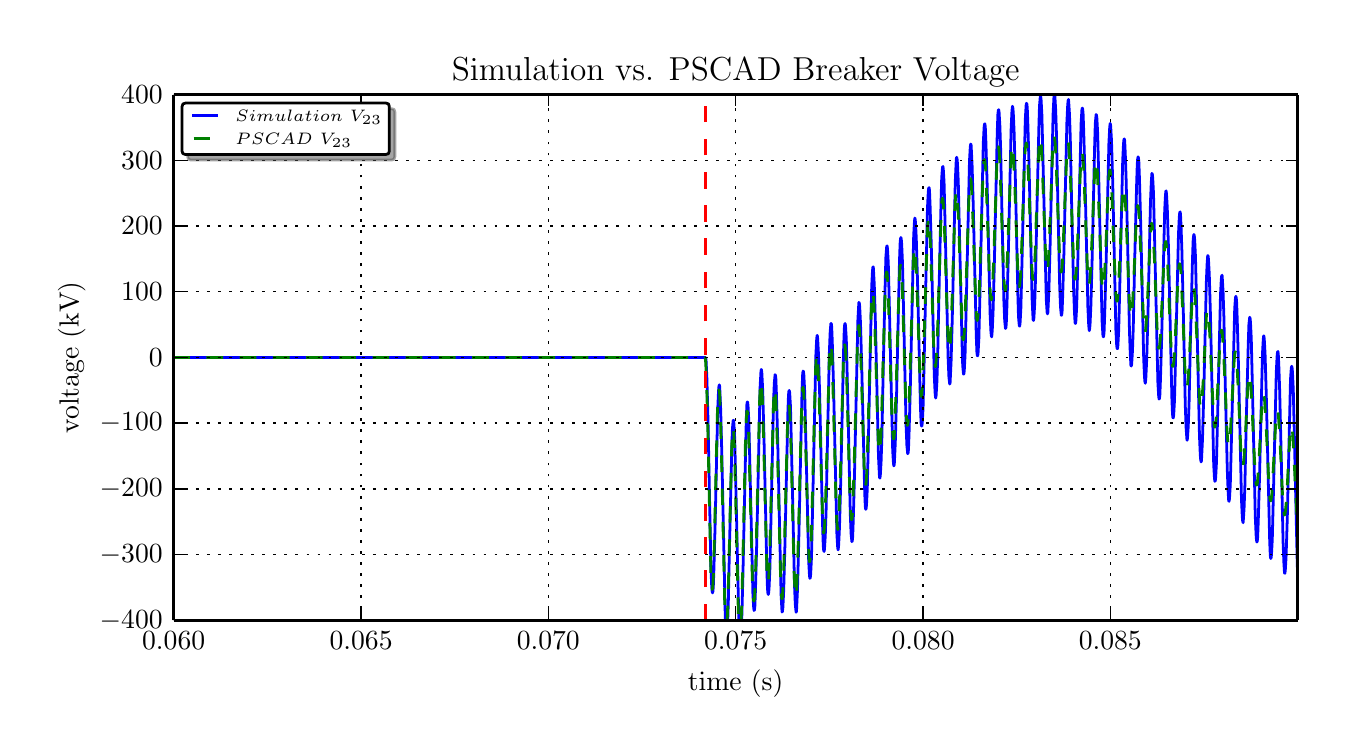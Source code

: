 \begingroup%
\makeatletter%
\begin{pgfpicture}%
\pgfpathrectangle{\pgfpointorigin}{\pgfqpoint{6.5in}{3.5in}}%
\pgfusepath{use as bounding box}%
\begin{pgfscope}%
\pgfsetbuttcap%
\pgfsetroundjoin%
\definecolor{currentfill}{rgb}{1.0,1.0,1.0}%
\pgfsetfillcolor{currentfill}%
\pgfsetlinewidth{0.0pt}%
\definecolor{currentstroke}{rgb}{1.0,1.0,1.0}%
\pgfsetstrokecolor{currentstroke}%
\pgfsetdash{}{0pt}%
\pgfpathmoveto{\pgfqpoint{0.0in}{0.0in}}%
\pgfpathlineto{\pgfqpoint{6.5in}{0.0in}}%
\pgfpathlineto{\pgfqpoint{6.5in}{3.5in}}%
\pgfpathlineto{\pgfqpoint{0.0in}{3.5in}}%
\pgfpathclose%
\pgfusepath{fill}%
\end{pgfscope}%
\begin{pgfscope}%
\pgfsetbuttcap%
\pgfsetroundjoin%
\definecolor{currentfill}{rgb}{1.0,1.0,1.0}%
\pgfsetfillcolor{currentfill}%
\pgfsetlinewidth{0.0pt}%
\definecolor{currentstroke}{rgb}{0.0,0.0,0.0}%
\pgfsetstrokecolor{currentstroke}%
\pgfsetstrokeopacity{0.0}%
\pgfsetdash{}{0pt}%
\pgfpathmoveto{\pgfqpoint{0.73in}{0.537in}}%
\pgfpathlineto{\pgfqpoint{6.35in}{0.537in}}%
\pgfpathlineto{\pgfqpoint{6.35in}{3.165in}}%
\pgfpathlineto{\pgfqpoint{0.73in}{3.165in}}%
\pgfpathclose%
\pgfusepath{fill}%
\end{pgfscope}%
\begin{pgfscope}%
\pgfpathrectangle{\pgfqpoint{0.73in}{0.537in}}{\pgfqpoint{5.62in}{2.627in}} %
\pgfusepath{clip}%
\pgfsetrectcap%
\pgfsetroundjoin%
\pgfsetlinewidth{1.004pt}%
\definecolor{currentstroke}{rgb}{0.0,0.0,1.0}%
\pgfsetstrokecolor{currentstroke}%
\pgfsetdash{}{0pt}%
\pgfpathmoveto{\pgfqpoint{0.728in}{1.851in}}%
\pgfpathlineto{\pgfqpoint{3.39in}{1.851in}}%
\pgfpathlineto{\pgfqpoint{3.392in}{1.836in}}%
\pgfpathlineto{\pgfqpoint{3.396in}{1.748in}}%
\pgfpathlineto{\pgfqpoint{3.402in}{1.52in}}%
\pgfpathlineto{\pgfqpoint{3.416in}{0.805in}}%
\pgfpathlineto{\pgfqpoint{3.42in}{0.709in}}%
\pgfpathlineto{\pgfqpoint{3.422in}{0.683in}}%
\pgfpathlineto{\pgfqpoint{3.424in}{0.674in}}%
\pgfpathlineto{\pgfqpoint{3.426in}{0.68in}}%
\pgfpathlineto{\pgfqpoint{3.428in}{0.702in}}%
\pgfpathlineto{\pgfqpoint{3.431in}{0.789in}}%
\pgfpathlineto{\pgfqpoint{3.437in}{1.007in}}%
\pgfpathlineto{\pgfqpoint{3.45in}{1.586in}}%
\pgfpathlineto{\pgfqpoint{3.454in}{1.679in}}%
\pgfpathlineto{\pgfqpoint{3.456in}{1.704in}}%
\pgfpathlineto{\pgfqpoint{3.458in}{1.714in}}%
\pgfpathlineto{\pgfqpoint{3.46in}{1.707in}}%
\pgfpathlineto{\pgfqpoint{3.461in}{1.683in}}%
\pgfpathlineto{\pgfqpoint{3.465in}{1.591in}}%
\pgfpathlineto{\pgfqpoint{3.471in}{1.357in}}%
\pgfpathlineto{\pgfqpoint{3.488in}{0.55in}}%
\pgfpathlineto{\pgfqpoint{3.489in}{0.527in}}%
\pgfpathmoveto{\pgfqpoint{3.5in}{0.527in}}%
\pgfpathlineto{\pgfqpoint{3.503in}{0.619in}}%
\pgfpathlineto{\pgfqpoint{3.508in}{0.859in}}%
\pgfpathlineto{\pgfqpoint{3.52in}{1.374in}}%
\pgfpathlineto{\pgfqpoint{3.523in}{1.483in}}%
\pgfpathlineto{\pgfqpoint{3.527in}{1.534in}}%
\pgfpathlineto{\pgfqpoint{3.529in}{1.537in}}%
\pgfpathlineto{\pgfqpoint{3.531in}{1.523in}}%
\pgfpathlineto{\pgfqpoint{3.535in}{1.45in}}%
\pgfpathlineto{\pgfqpoint{3.54in}{1.243in}}%
\pgfpathlineto{\pgfqpoint{3.556in}{0.527in}}%
\pgfpathmoveto{\pgfqpoint{3.57in}{0.527in}}%
\pgfpathlineto{\pgfqpoint{3.576in}{0.755in}}%
\pgfpathlineto{\pgfqpoint{3.593in}{1.543in}}%
\pgfpathlineto{\pgfqpoint{3.596in}{1.616in}}%
\pgfpathlineto{\pgfqpoint{3.598in}{1.629in}}%
\pgfpathlineto{\pgfqpoint{3.6in}{1.626in}}%
\pgfpathlineto{\pgfqpoint{3.602in}{1.607in}}%
\pgfpathlineto{\pgfqpoint{3.606in}{1.524in}}%
\pgfpathlineto{\pgfqpoint{3.611in}{1.312in}}%
\pgfpathlineto{\pgfqpoint{3.626in}{0.671in}}%
\pgfpathlineto{\pgfqpoint{3.63in}{0.599in}}%
\pgfpathlineto{\pgfqpoint{3.632in}{0.586in}}%
\pgfpathlineto{\pgfqpoint{3.634in}{0.589in}}%
\pgfpathlineto{\pgfqpoint{3.636in}{0.608in}}%
\pgfpathlineto{\pgfqpoint{3.639in}{0.692in}}%
\pgfpathlineto{\pgfqpoint{3.645in}{0.913in}}%
\pgfpathlineto{\pgfqpoint{3.662in}{1.701in}}%
\pgfpathlineto{\pgfqpoint{3.666in}{1.776in}}%
\pgfpathlineto{\pgfqpoint{3.668in}{1.791in}}%
\pgfpathlineto{\pgfqpoint{3.669in}{1.789in}}%
\pgfpathlineto{\pgfqpoint{3.671in}{1.771in}}%
\pgfpathlineto{\pgfqpoint{3.675in}{1.689in}}%
\pgfpathlineto{\pgfqpoint{3.681in}{1.472in}}%
\pgfpathlineto{\pgfqpoint{3.696in}{0.785in}}%
\pgfpathlineto{\pgfqpoint{3.699in}{0.695in}}%
\pgfpathlineto{\pgfqpoint{3.701in}{0.673in}}%
\pgfpathlineto{\pgfqpoint{3.703in}{0.666in}}%
\pgfpathlineto{\pgfqpoint{3.705in}{0.675in}}%
\pgfpathlineto{\pgfqpoint{3.707in}{0.7in}}%
\pgfpathlineto{\pgfqpoint{3.711in}{0.793in}}%
\pgfpathlineto{\pgfqpoint{3.716in}{1.019in}}%
\pgfpathlineto{\pgfqpoint{3.729in}{1.621in}}%
\pgfpathlineto{\pgfqpoint{3.733in}{1.722in}}%
\pgfpathlineto{\pgfqpoint{3.737in}{1.765in}}%
\pgfpathlineto{\pgfqpoint{3.739in}{1.762in}}%
\pgfpathlineto{\pgfqpoint{3.741in}{1.744in}}%
\pgfpathlineto{\pgfqpoint{3.744in}{1.66in}}%
\pgfpathlineto{\pgfqpoint{3.75in}{1.439in}}%
\pgfpathlineto{\pgfqpoint{3.767in}{0.664in}}%
\pgfpathlineto{\pgfqpoint{3.771in}{0.591in}}%
\pgfpathlineto{\pgfqpoint{3.772in}{0.578in}}%
\pgfpathlineto{\pgfqpoint{3.774in}{0.582in}}%
\pgfpathlineto{\pgfqpoint{3.776in}{0.601in}}%
\pgfpathlineto{\pgfqpoint{3.78in}{0.685in}}%
\pgfpathlineto{\pgfqpoint{3.786in}{0.903in}}%
\pgfpathlineto{\pgfqpoint{3.801in}{1.578in}}%
\pgfpathlineto{\pgfqpoint{3.804in}{1.662in}}%
\pgfpathlineto{\pgfqpoint{3.806in}{1.682in}}%
\pgfpathlineto{\pgfqpoint{3.808in}{1.686in}}%
\pgfpathlineto{\pgfqpoint{3.81in}{1.675in}}%
\pgfpathlineto{\pgfqpoint{3.814in}{1.605in}}%
\pgfpathlineto{\pgfqpoint{3.817in}{1.481in}}%
\pgfpathlineto{\pgfqpoint{3.825in}{1.133in}}%
\pgfpathlineto{\pgfqpoint{3.834in}{0.715in}}%
\pgfpathlineto{\pgfqpoint{3.838in}{0.617in}}%
\pgfpathlineto{\pgfqpoint{3.842in}{0.577in}}%
\pgfpathlineto{\pgfqpoint{3.844in}{0.582in}}%
\pgfpathlineto{\pgfqpoint{3.845in}{0.602in}}%
\pgfpathlineto{\pgfqpoint{3.849in}{0.689in}}%
\pgfpathlineto{\pgfqpoint{3.855in}{0.915in}}%
\pgfpathlineto{\pgfqpoint{3.872in}{1.697in}}%
\pgfpathlineto{\pgfqpoint{3.875in}{1.77in}}%
\pgfpathlineto{\pgfqpoint{3.877in}{1.783in}}%
\pgfpathlineto{\pgfqpoint{3.879in}{1.78in}}%
\pgfpathlineto{\pgfqpoint{3.881in}{1.762in}}%
\pgfpathlineto{\pgfqpoint{3.885in}{1.681in}}%
\pgfpathlineto{\pgfqpoint{3.89in}{1.47in}}%
\pgfpathlineto{\pgfqpoint{3.905in}{0.832in}}%
\pgfpathlineto{\pgfqpoint{3.909in}{0.76in}}%
\pgfpathlineto{\pgfqpoint{3.911in}{0.747in}}%
\pgfpathlineto{\pgfqpoint{3.913in}{0.749in}}%
\pgfpathlineto{\pgfqpoint{3.915in}{0.768in}}%
\pgfpathlineto{\pgfqpoint{3.919in}{0.851in}}%
\pgfpathlineto{\pgfqpoint{3.924in}{1.072in}}%
\pgfpathlineto{\pgfqpoint{3.941in}{1.865in}}%
\pgfpathlineto{\pgfqpoint{3.945in}{1.944in}}%
\pgfpathlineto{\pgfqpoint{3.947in}{1.96in}}%
\pgfpathlineto{\pgfqpoint{3.948in}{1.961in}}%
\pgfpathlineto{\pgfqpoint{3.95in}{1.945in}}%
\pgfpathlineto{\pgfqpoint{3.954in}{1.868in}}%
\pgfpathlineto{\pgfqpoint{3.96in}{1.659in}}%
\pgfpathlineto{\pgfqpoint{3.975in}{0.993in}}%
\pgfpathlineto{\pgfqpoint{3.978in}{0.907in}}%
\pgfpathlineto{\pgfqpoint{3.98in}{0.886in}}%
\pgfpathlineto{\pgfqpoint{3.982in}{0.881in}}%
\pgfpathlineto{\pgfqpoint{3.984in}{0.892in}}%
\pgfpathlineto{\pgfqpoint{3.988in}{0.96in}}%
\pgfpathlineto{\pgfqpoint{3.992in}{1.082in}}%
\pgfpathlineto{\pgfqpoint{3.999in}{1.433in}}%
\pgfpathlineto{\pgfqpoint{4.008in}{1.864in}}%
\pgfpathlineto{\pgfqpoint{4.012in}{1.972in}}%
\pgfpathlineto{\pgfqpoint{4.016in}{2.021in}}%
\pgfpathlineto{\pgfqpoint{4.018in}{2.021in}}%
\pgfpathlineto{\pgfqpoint{4.02in}{2.006in}}%
\pgfpathlineto{\pgfqpoint{4.023in}{1.93in}}%
\pgfpathlineto{\pgfqpoint{4.029in}{1.719in}}%
\pgfpathlineto{\pgfqpoint{4.046in}{0.969in}}%
\pgfpathlineto{\pgfqpoint{4.05in}{0.9in}}%
\pgfpathlineto{\pgfqpoint{4.052in}{0.889in}}%
\pgfpathlineto{\pgfqpoint{4.053in}{0.894in}}%
\pgfpathlineto{\pgfqpoint{4.055in}{0.915in}}%
\pgfpathlineto{\pgfqpoint{4.059in}{1.001in}}%
\pgfpathlineto{\pgfqpoint{4.065in}{1.222in}}%
\pgfpathlineto{\pgfqpoint{4.08in}{1.906in}}%
\pgfpathlineto{\pgfqpoint{4.083in}{1.994in}}%
\pgfpathlineto{\pgfqpoint{4.085in}{2.016in}}%
\pgfpathlineto{\pgfqpoint{4.087in}{2.021in}}%
\pgfpathlineto{\pgfqpoint{4.089in}{2.011in}}%
\pgfpathlineto{\pgfqpoint{4.093in}{1.945in}}%
\pgfpathlineto{\pgfqpoint{4.096in}{1.825in}}%
\pgfpathlineto{\pgfqpoint{4.104in}{1.483in}}%
\pgfpathlineto{\pgfqpoint{4.113in}{1.069in}}%
\pgfpathlineto{\pgfqpoint{4.117in}{0.97in}}%
\pgfpathlineto{\pgfqpoint{4.121in}{0.93in}}%
\pgfpathlineto{\pgfqpoint{4.123in}{0.934in}}%
\pgfpathlineto{\pgfqpoint{4.125in}{0.954in}}%
\pgfpathlineto{\pgfqpoint{4.128in}{1.04in}}%
\pgfpathlineto{\pgfqpoint{4.134in}{1.262in}}%
\pgfpathlineto{\pgfqpoint{4.151in}{2.039in}}%
\pgfpathlineto{\pgfqpoint{4.155in}{2.112in}}%
\pgfpathlineto{\pgfqpoint{4.156in}{2.126in}}%
\pgfpathlineto{\pgfqpoint{4.158in}{2.124in}}%
\pgfpathlineto{\pgfqpoint{4.16in}{2.106in}}%
\pgfpathlineto{\pgfqpoint{4.164in}{2.025in}}%
\pgfpathlineto{\pgfqpoint{4.17in}{1.816in}}%
\pgfpathlineto{\pgfqpoint{4.185in}{1.179in}}%
\pgfpathlineto{\pgfqpoint{4.188in}{1.106in}}%
\pgfpathlineto{\pgfqpoint{4.19in}{1.092in}}%
\pgfpathlineto{\pgfqpoint{4.192in}{1.094in}}%
\pgfpathlineto{\pgfqpoint{4.194in}{1.112in}}%
\pgfpathlineto{\pgfqpoint{4.198in}{1.193in}}%
\pgfpathlineto{\pgfqpoint{4.203in}{1.412in}}%
\pgfpathlineto{\pgfqpoint{4.22in}{2.204in}}%
\pgfpathlineto{\pgfqpoint{4.224in}{2.285in}}%
\pgfpathlineto{\pgfqpoint{4.226in}{2.302in}}%
\pgfpathlineto{\pgfqpoint{4.228in}{2.304in}}%
\pgfpathlineto{\pgfqpoint{4.229in}{2.289in}}%
\pgfpathlineto{\pgfqpoint{4.233in}{2.215in}}%
\pgfpathlineto{\pgfqpoint{4.239in}{2.012in}}%
\pgfpathlineto{\pgfqpoint{4.254in}{1.356in}}%
\pgfpathlineto{\pgfqpoint{4.258in}{1.272in}}%
\pgfpathlineto{\pgfqpoint{4.259in}{1.252in}}%
\pgfpathlineto{\pgfqpoint{4.261in}{1.248in}}%
\pgfpathlineto{\pgfqpoint{4.263in}{1.259in}}%
\pgfpathlineto{\pgfqpoint{4.267in}{1.328in}}%
\pgfpathlineto{\pgfqpoint{4.271in}{1.452in}}%
\pgfpathlineto{\pgfqpoint{4.278in}{1.805in}}%
\pgfpathlineto{\pgfqpoint{4.288in}{2.242in}}%
\pgfpathlineto{\pgfqpoint{4.291in}{2.353in}}%
\pgfpathlineto{\pgfqpoint{4.295in}{2.406in}}%
\pgfpathlineto{\pgfqpoint{4.297in}{2.409in}}%
\pgfpathlineto{\pgfqpoint{4.299in}{2.396in}}%
\pgfpathlineto{\pgfqpoint{4.303in}{2.324in}}%
\pgfpathlineto{\pgfqpoint{4.308in}{2.121in}}%
\pgfpathlineto{\pgfqpoint{4.325in}{1.386in}}%
\pgfpathlineto{\pgfqpoint{4.329in}{1.32in}}%
\pgfpathlineto{\pgfqpoint{4.331in}{1.309in}}%
\pgfpathlineto{\pgfqpoint{4.333in}{1.315in}}%
\pgfpathlineto{\pgfqpoint{4.334in}{1.336in}}%
\pgfpathlineto{\pgfqpoint{4.338in}{1.423in}}%
\pgfpathlineto{\pgfqpoint{4.344in}{1.644in}}%
\pgfpathlineto{\pgfqpoint{4.359in}{2.332in}}%
\pgfpathlineto{\pgfqpoint{4.362in}{2.421in}}%
\pgfpathlineto{\pgfqpoint{4.364in}{2.444in}}%
\pgfpathlineto{\pgfqpoint{4.366in}{2.451in}}%
\pgfpathlineto{\pgfqpoint{4.368in}{2.442in}}%
\pgfpathlineto{\pgfqpoint{4.37in}{2.418in}}%
\pgfpathlineto{\pgfqpoint{4.374in}{2.326in}}%
\pgfpathlineto{\pgfqpoint{4.379in}{2.103in}}%
\pgfpathlineto{\pgfqpoint{4.392in}{1.51in}}%
\pgfpathlineto{\pgfqpoint{4.396in}{1.411in}}%
\pgfpathlineto{\pgfqpoint{4.4in}{1.37in}}%
\pgfpathlineto{\pgfqpoint{4.402in}{1.373in}}%
\pgfpathlineto{\pgfqpoint{4.404in}{1.391in}}%
\pgfpathlineto{\pgfqpoint{4.407in}{1.475in}}%
\pgfpathlineto{\pgfqpoint{4.413in}{1.693in}}%
\pgfpathlineto{\pgfqpoint{4.43in}{2.462in}}%
\pgfpathlineto{\pgfqpoint{4.434in}{2.534in}}%
\pgfpathlineto{\pgfqpoint{4.436in}{2.548in}}%
\pgfpathlineto{\pgfqpoint{4.437in}{2.545in}}%
\pgfpathlineto{\pgfqpoint{4.439in}{2.527in}}%
\pgfpathlineto{\pgfqpoint{4.443in}{2.447in}}%
\pgfpathlineto{\pgfqpoint{4.449in}{2.239in}}%
\pgfpathlineto{\pgfqpoint{4.464in}{1.598in}}%
\pgfpathlineto{\pgfqpoint{4.467in}{1.523in}}%
\pgfpathlineto{\pgfqpoint{4.469in}{1.508in}}%
\pgfpathlineto{\pgfqpoint{4.471in}{1.508in}}%
\pgfpathlineto{\pgfqpoint{4.473in}{1.524in}}%
\pgfpathlineto{\pgfqpoint{4.477in}{1.603in}}%
\pgfpathlineto{\pgfqpoint{4.482in}{1.817in}}%
\pgfpathlineto{\pgfqpoint{4.499in}{2.6in}}%
\pgfpathlineto{\pgfqpoint{4.503in}{2.681in}}%
\pgfpathlineto{\pgfqpoint{4.505in}{2.698in}}%
\pgfpathlineto{\pgfqpoint{4.507in}{2.7in}}%
\pgfpathlineto{\pgfqpoint{4.509in}{2.686in}}%
\pgfpathlineto{\pgfqpoint{4.512in}{2.613in}}%
\pgfpathlineto{\pgfqpoint{4.518in}{2.412in}}%
\pgfpathlineto{\pgfqpoint{4.533in}{1.758in}}%
\pgfpathlineto{\pgfqpoint{4.537in}{1.674in}}%
\pgfpathlineto{\pgfqpoint{4.539in}{1.653in}}%
\pgfpathlineto{\pgfqpoint{4.54in}{1.648in}}%
\pgfpathlineto{\pgfqpoint{4.542in}{1.659in}}%
\pgfpathlineto{\pgfqpoint{4.546in}{1.726in}}%
\pgfpathlineto{\pgfqpoint{4.55in}{1.849in}}%
\pgfpathlineto{\pgfqpoint{4.557in}{2.2in}}%
\pgfpathlineto{\pgfqpoint{4.567in}{2.636in}}%
\pgfpathlineto{\pgfqpoint{4.57in}{2.748in}}%
\pgfpathlineto{\pgfqpoint{4.574in}{2.802in}}%
\pgfpathlineto{\pgfqpoint{4.576in}{2.806in}}%
\pgfpathlineto{\pgfqpoint{4.578in}{2.794in}}%
\pgfpathlineto{\pgfqpoint{4.582in}{2.725in}}%
\pgfpathlineto{\pgfqpoint{4.585in}{2.602in}}%
\pgfpathlineto{\pgfqpoint{4.593in}{2.259in}}%
\pgfpathlineto{\pgfqpoint{4.602in}{1.851in}}%
\pgfpathlineto{\pgfqpoint{4.606in}{1.755in}}%
\pgfpathlineto{\pgfqpoint{4.61in}{1.718in}}%
\pgfpathlineto{\pgfqpoint{4.612in}{1.723in}}%
\pgfpathlineto{\pgfqpoint{4.613in}{1.744in}}%
\pgfpathlineto{\pgfqpoint{4.617in}{1.829in}}%
\pgfpathlineto{\pgfqpoint{4.623in}{2.048in}}%
\pgfpathlineto{\pgfqpoint{4.638in}{2.732in}}%
\pgfpathlineto{\pgfqpoint{4.642in}{2.822in}}%
\pgfpathlineto{\pgfqpoint{4.643in}{2.845in}}%
\pgfpathlineto{\pgfqpoint{4.645in}{2.852in}}%
\pgfpathlineto{\pgfqpoint{4.647in}{2.844in}}%
\pgfpathlineto{\pgfqpoint{4.649in}{2.82in}}%
\pgfpathlineto{\pgfqpoint{4.653in}{2.729in}}%
\pgfpathlineto{\pgfqpoint{4.658in}{2.507in}}%
\pgfpathlineto{\pgfqpoint{4.672in}{1.913in}}%
\pgfpathlineto{\pgfqpoint{4.675in}{1.812in}}%
\pgfpathlineto{\pgfqpoint{4.679in}{1.768in}}%
\pgfpathlineto{\pgfqpoint{4.681in}{1.769in}}%
\pgfpathlineto{\pgfqpoint{4.683in}{1.786in}}%
\pgfpathlineto{\pgfqpoint{4.687in}{1.866in}}%
\pgfpathlineto{\pgfqpoint{4.692in}{2.079in}}%
\pgfpathlineto{\pgfqpoint{4.709in}{2.834in}}%
\pgfpathlineto{\pgfqpoint{4.713in}{2.905in}}%
\pgfpathlineto{\pgfqpoint{4.715in}{2.918in}}%
\pgfpathlineto{\pgfqpoint{4.717in}{2.915in}}%
\pgfpathlineto{\pgfqpoint{4.718in}{2.896in}}%
\pgfpathlineto{\pgfqpoint{4.722in}{2.815in}}%
\pgfpathlineto{\pgfqpoint{4.728in}{2.605in}}%
\pgfpathlineto{\pgfqpoint{4.743in}{1.956in}}%
\pgfpathlineto{\pgfqpoint{4.746in}{1.878in}}%
\pgfpathlineto{\pgfqpoint{4.748in}{1.861in}}%
\pgfpathlineto{\pgfqpoint{4.75in}{1.859in}}%
\pgfpathlineto{\pgfqpoint{4.752in}{1.873in}}%
\pgfpathlineto{\pgfqpoint{4.756in}{1.947in}}%
\pgfpathlineto{\pgfqpoint{4.761in}{2.154in}}%
\pgfpathlineto{\pgfqpoint{4.778in}{2.922in}}%
\pgfpathlineto{\pgfqpoint{4.782in}{3.001in}}%
\pgfpathlineto{\pgfqpoint{4.784in}{3.018in}}%
\pgfpathlineto{\pgfqpoint{4.786in}{3.019in}}%
\pgfpathlineto{\pgfqpoint{4.788in}{3.005in}}%
\pgfpathlineto{\pgfqpoint{4.791in}{2.931in}}%
\pgfpathlineto{\pgfqpoint{4.797in}{2.729in}}%
\pgfpathlineto{\pgfqpoint{4.812in}{2.07in}}%
\pgfpathlineto{\pgfqpoint{4.816in}{1.983in}}%
\pgfpathlineto{\pgfqpoint{4.818in}{1.961in}}%
\pgfpathlineto{\pgfqpoint{4.82in}{1.954in}}%
\pgfpathlineto{\pgfqpoint{4.821in}{1.963in}}%
\pgfpathlineto{\pgfqpoint{4.823in}{1.988in}}%
\pgfpathlineto{\pgfqpoint{4.827in}{2.081in}}%
\pgfpathlineto{\pgfqpoint{4.833in}{2.307in}}%
\pgfpathlineto{\pgfqpoint{4.848in}{2.984in}}%
\pgfpathlineto{\pgfqpoint{4.851in}{3.067in}}%
\pgfpathlineto{\pgfqpoint{4.853in}{3.086in}}%
\pgfpathlineto{\pgfqpoint{4.855in}{3.09in}}%
\pgfpathlineto{\pgfqpoint{4.857in}{3.078in}}%
\pgfpathlineto{\pgfqpoint{4.861in}{3.009in}}%
\pgfpathlineto{\pgfqpoint{4.865in}{2.887in}}%
\pgfpathlineto{\pgfqpoint{4.872in}{2.543in}}%
\pgfpathlineto{\pgfqpoint{4.881in}{2.133in}}%
\pgfpathlineto{\pgfqpoint{4.885in}{2.036in}}%
\pgfpathlineto{\pgfqpoint{4.889in}{1.996in}}%
\pgfpathlineto{\pgfqpoint{4.891in}{2.0in}}%
\pgfpathlineto{\pgfqpoint{4.893in}{2.019in}}%
\pgfpathlineto{\pgfqpoint{4.896in}{2.101in}}%
\pgfpathlineto{\pgfqpoint{4.902in}{2.315in}}%
\pgfpathlineto{\pgfqpoint{4.917in}{2.989in}}%
\pgfpathlineto{\pgfqpoint{4.921in}{3.078in}}%
\pgfpathlineto{\pgfqpoint{4.923in}{3.1in}}%
\pgfpathlineto{\pgfqpoint{4.924in}{3.107in}}%
\pgfpathlineto{\pgfqpoint{4.926in}{3.098in}}%
\pgfpathlineto{\pgfqpoint{4.928in}{3.074in}}%
\pgfpathlineto{\pgfqpoint{4.932in}{2.983in}}%
\pgfpathlineto{\pgfqpoint{4.938in}{2.76in}}%
\pgfpathlineto{\pgfqpoint{4.951in}{2.16in}}%
\pgfpathlineto{\pgfqpoint{4.954in}{2.056in}}%
\pgfpathlineto{\pgfqpoint{4.958in}{2.009in}}%
\pgfpathlineto{\pgfqpoint{4.96in}{2.008in}}%
\pgfpathlineto{\pgfqpoint{4.962in}{2.023in}}%
\pgfpathlineto{\pgfqpoint{4.966in}{2.098in}}%
\pgfpathlineto{\pgfqpoint{4.971in}{2.304in}}%
\pgfpathlineto{\pgfqpoint{4.988in}{3.042in}}%
\pgfpathlineto{\pgfqpoint{4.992in}{3.11in}}%
\pgfpathlineto{\pgfqpoint{4.994in}{3.122in}}%
\pgfpathlineto{\pgfqpoint{4.996in}{3.118in}}%
\pgfpathlineto{\pgfqpoint{4.998in}{3.098in}}%
\pgfpathlineto{\pgfqpoint{5.001in}{3.015in}}%
\pgfpathlineto{\pgfqpoint{5.007in}{2.803in}}%
\pgfpathlineto{\pgfqpoint{5.022in}{2.143in}}%
\pgfpathlineto{\pgfqpoint{5.026in}{2.06in}}%
\pgfpathlineto{\pgfqpoint{5.027in}{2.04in}}%
\pgfpathlineto{\pgfqpoint{5.029in}{2.036in}}%
\pgfpathlineto{\pgfqpoint{5.031in}{2.048in}}%
\pgfpathlineto{\pgfqpoint{5.035in}{2.117in}}%
\pgfpathlineto{\pgfqpoint{5.039in}{2.239in}}%
\pgfpathlineto{\pgfqpoint{5.046in}{2.585in}}%
\pgfpathlineto{\pgfqpoint{5.056in}{3.006in}}%
\pgfpathlineto{\pgfqpoint{5.059in}{3.109in}}%
\pgfpathlineto{\pgfqpoint{5.063in}{3.156in}}%
\pgfpathlineto{\pgfqpoint{5.065in}{3.156in}}%
\pgfpathlineto{\pgfqpoint{5.067in}{3.141in}}%
\pgfpathlineto{\pgfqpoint{5.071in}{3.065in}}%
\pgfpathlineto{\pgfqpoint{5.076in}{2.86in}}%
\pgfpathlineto{\pgfqpoint{5.093in}{2.14in}}%
\pgfpathlineto{\pgfqpoint{5.097in}{2.077in}}%
\pgfpathlineto{\pgfqpoint{5.099in}{2.069in}}%
\pgfpathlineto{\pgfqpoint{5.101in}{2.076in}}%
\pgfpathlineto{\pgfqpoint{5.102in}{2.098in}}%
\pgfpathlineto{\pgfqpoint{5.106in}{2.186in}}%
\pgfpathlineto{\pgfqpoint{5.112in}{2.405in}}%
\pgfpathlineto{\pgfqpoint{5.127in}{3.068in}}%
\pgfpathlineto{\pgfqpoint{5.131in}{3.149in}}%
\pgfpathlineto{\pgfqpoint{5.132in}{3.168in}}%
\pgfpathlineto{\pgfqpoint{5.134in}{3.171in}}%
\pgfpathlineto{\pgfqpoint{5.136in}{3.158in}}%
\pgfpathlineto{\pgfqpoint{5.14in}{3.088in}}%
\pgfpathlineto{\pgfqpoint{5.144in}{2.965in}}%
\pgfpathlineto{\pgfqpoint{5.151in}{2.62in}}%
\pgfpathlineto{\pgfqpoint{5.16in}{2.205in}}%
\pgfpathlineto{\pgfqpoint{5.164in}{2.105in}}%
\pgfpathlineto{\pgfqpoint{5.168in}{2.062in}}%
\pgfpathlineto{\pgfqpoint{5.17in}{2.063in}}%
\pgfpathlineto{\pgfqpoint{5.172in}{2.08in}}%
\pgfpathlineto{\pgfqpoint{5.175in}{2.158in}}%
\pgfpathlineto{\pgfqpoint{5.181in}{2.366in}}%
\pgfpathlineto{\pgfqpoint{5.196in}{3.027in}}%
\pgfpathlineto{\pgfqpoint{5.2in}{3.113in}}%
\pgfpathlineto{\pgfqpoint{5.202in}{3.134in}}%
\pgfpathlineto{\pgfqpoint{5.204in}{3.141in}}%
\pgfpathlineto{\pgfqpoint{5.205in}{3.131in}}%
\pgfpathlineto{\pgfqpoint{5.209in}{3.067in}}%
\pgfpathlineto{\pgfqpoint{5.213in}{2.949in}}%
\pgfpathlineto{\pgfqpoint{5.22in}{2.607in}}%
\pgfpathlineto{\pgfqpoint{5.23in}{2.183in}}%
\pgfpathlineto{\pgfqpoint{5.234in}{2.075in}}%
\pgfpathlineto{\pgfqpoint{5.237in}{2.024in}}%
\pgfpathlineto{\pgfqpoint{5.239in}{2.021in}}%
\pgfpathlineto{\pgfqpoint{5.241in}{2.034in}}%
\pgfpathlineto{\pgfqpoint{5.245in}{2.104in}}%
\pgfpathlineto{\pgfqpoint{5.25in}{2.303in}}%
\pgfpathlineto{\pgfqpoint{5.267in}{3.022in}}%
\pgfpathlineto{\pgfqpoint{5.271in}{3.088in}}%
\pgfpathlineto{\pgfqpoint{5.273in}{3.098in}}%
\pgfpathlineto{\pgfqpoint{5.275in}{3.093in}}%
\pgfpathlineto{\pgfqpoint{5.277in}{3.072in}}%
\pgfpathlineto{\pgfqpoint{5.28in}{2.988in}}%
\pgfpathlineto{\pgfqpoint{5.286in}{2.772in}}%
\pgfpathlineto{\pgfqpoint{5.301in}{2.101in}}%
\pgfpathlineto{\pgfqpoint{5.305in}{2.014in}}%
\pgfpathlineto{\pgfqpoint{5.307in}{1.992in}}%
\pgfpathlineto{\pgfqpoint{5.308in}{1.985in}}%
\pgfpathlineto{\pgfqpoint{5.31in}{1.995in}}%
\pgfpathlineto{\pgfqpoint{5.312in}{2.019in}}%
\pgfpathlineto{\pgfqpoint{5.316in}{2.11in}}%
\pgfpathlineto{\pgfqpoint{5.322in}{2.331in}}%
\pgfpathlineto{\pgfqpoint{5.335in}{2.921in}}%
\pgfpathlineto{\pgfqpoint{5.338in}{3.021in}}%
\pgfpathlineto{\pgfqpoint{5.342in}{3.065in}}%
\pgfpathlineto{\pgfqpoint{5.344in}{3.064in}}%
\pgfpathlineto{\pgfqpoint{5.346in}{3.048in}}%
\pgfpathlineto{\pgfqpoint{5.35in}{2.971in}}%
\pgfpathlineto{\pgfqpoint{5.355in}{2.763in}}%
\pgfpathlineto{\pgfqpoint{5.372in}{2.031in}}%
\pgfpathlineto{\pgfqpoint{5.376in}{1.964in}}%
\pgfpathlineto{\pgfqpoint{5.378in}{1.954in}}%
\pgfpathlineto{\pgfqpoint{5.38in}{1.958in}}%
\pgfpathlineto{\pgfqpoint{5.382in}{1.978in}}%
\pgfpathlineto{\pgfqpoint{5.385in}{2.062in}}%
\pgfpathlineto{\pgfqpoint{5.391in}{2.274in}}%
\pgfpathlineto{\pgfqpoint{5.406in}{2.922in}}%
\pgfpathlineto{\pgfqpoint{5.41in}{3.001in}}%
\pgfpathlineto{\pgfqpoint{5.412in}{3.019in}}%
\pgfpathlineto{\pgfqpoint{5.413in}{3.021in}}%
\pgfpathlineto{\pgfqpoint{5.415in}{3.008in}}%
\pgfpathlineto{\pgfqpoint{5.419in}{2.937in}}%
\pgfpathlineto{\pgfqpoint{5.425in}{2.735in}}%
\pgfpathlineto{\pgfqpoint{5.441in}{1.987in}}%
\pgfpathlineto{\pgfqpoint{5.445in}{1.911in}}%
\pgfpathlineto{\pgfqpoint{5.447in}{1.896in}}%
\pgfpathlineto{\pgfqpoint{5.449in}{1.895in}}%
\pgfpathlineto{\pgfqpoint{5.451in}{1.91in}}%
\pgfpathlineto{\pgfqpoint{5.455in}{1.985in}}%
\pgfpathlineto{\pgfqpoint{5.46in}{2.186in}}%
\pgfpathlineto{\pgfqpoint{5.475in}{2.834in}}%
\pgfpathlineto{\pgfqpoint{5.479in}{2.918in}}%
\pgfpathlineto{\pgfqpoint{5.481in}{2.939in}}%
\pgfpathlineto{\pgfqpoint{5.483in}{2.944in}}%
\pgfpathlineto{\pgfqpoint{5.485in}{2.935in}}%
\pgfpathlineto{\pgfqpoint{5.488in}{2.869in}}%
\pgfpathlineto{\pgfqpoint{5.492in}{2.75in}}%
\pgfpathlineto{\pgfqpoint{5.5in}{2.407in}}%
\pgfpathlineto{\pgfqpoint{5.509in}{1.978in}}%
\pgfpathlineto{\pgfqpoint{5.513in}{1.867in}}%
\pgfpathlineto{\pgfqpoint{5.516in}{1.812in}}%
\pgfpathlineto{\pgfqpoint{5.518in}{1.808in}}%
\pgfpathlineto{\pgfqpoint{5.52in}{1.818in}}%
\pgfpathlineto{\pgfqpoint{5.524in}{1.885in}}%
\pgfpathlineto{\pgfqpoint{5.528in}{2.003in}}%
\pgfpathlineto{\pgfqpoint{5.535in}{2.335in}}%
\pgfpathlineto{\pgfqpoint{5.545in}{2.729in}}%
\pgfpathlineto{\pgfqpoint{5.548in}{2.82in}}%
\pgfpathlineto{\pgfqpoint{5.55in}{2.845in}}%
\pgfpathlineto{\pgfqpoint{5.552in}{2.854in}}%
\pgfpathlineto{\pgfqpoint{5.554in}{2.848in}}%
\pgfpathlineto{\pgfqpoint{5.556in}{2.827in}}%
\pgfpathlineto{\pgfqpoint{5.559in}{2.741in}}%
\pgfpathlineto{\pgfqpoint{5.565in}{2.524in}}%
\pgfpathlineto{\pgfqpoint{5.58in}{1.845in}}%
\pgfpathlineto{\pgfqpoint{5.584in}{1.754in}}%
\pgfpathlineto{\pgfqpoint{5.586in}{1.731in}}%
\pgfpathlineto{\pgfqpoint{5.588in}{1.722in}}%
\pgfpathlineto{\pgfqpoint{5.589in}{1.729in}}%
\pgfpathlineto{\pgfqpoint{5.591in}{1.752in}}%
\pgfpathlineto{\pgfqpoint{5.595in}{1.839in}}%
\pgfpathlineto{\pgfqpoint{5.601in}{2.053in}}%
\pgfpathlineto{\pgfqpoint{5.614in}{2.63in}}%
\pgfpathlineto{\pgfqpoint{5.618in}{2.728in}}%
\pgfpathlineto{\pgfqpoint{5.621in}{2.771in}}%
\pgfpathlineto{\pgfqpoint{5.623in}{2.769in}}%
\pgfpathlineto{\pgfqpoint{5.625in}{2.752in}}%
\pgfpathlineto{\pgfqpoint{5.629in}{2.674in}}%
\pgfpathlineto{\pgfqpoint{5.634in}{2.465in}}%
\pgfpathlineto{\pgfqpoint{5.651in}{1.725in}}%
\pgfpathlineto{\pgfqpoint{5.655in}{1.656in}}%
\pgfpathlineto{\pgfqpoint{5.657in}{1.643in}}%
\pgfpathlineto{\pgfqpoint{5.659in}{1.646in}}%
\pgfpathlineto{\pgfqpoint{5.661in}{1.664in}}%
\pgfpathlineto{\pgfqpoint{5.664in}{1.744in}}%
\pgfpathlineto{\pgfqpoint{5.67in}{1.95in}}%
\pgfpathlineto{\pgfqpoint{5.685in}{2.587in}}%
\pgfpathlineto{\pgfqpoint{5.689in}{2.665in}}%
\pgfpathlineto{\pgfqpoint{5.691in}{2.682in}}%
\pgfpathlineto{\pgfqpoint{5.692in}{2.684in}}%
\pgfpathlineto{\pgfqpoint{5.694in}{2.671in}}%
\pgfpathlineto{\pgfqpoint{5.698in}{2.599in}}%
\pgfpathlineto{\pgfqpoint{5.704in}{2.397in}}%
\pgfpathlineto{\pgfqpoint{5.721in}{1.646in}}%
\pgfpathlineto{\pgfqpoint{5.724in}{1.568in}}%
\pgfpathlineto{\pgfqpoint{5.726in}{1.551in}}%
\pgfpathlineto{\pgfqpoint{5.728in}{1.549in}}%
\pgfpathlineto{\pgfqpoint{5.73in}{1.563in}}%
\pgfpathlineto{\pgfqpoint{5.734in}{1.634in}}%
\pgfpathlineto{\pgfqpoint{5.739in}{1.83in}}%
\pgfpathlineto{\pgfqpoint{5.754in}{2.469in}}%
\pgfpathlineto{\pgfqpoint{5.758in}{2.553in}}%
\pgfpathlineto{\pgfqpoint{5.76in}{2.574in}}%
\pgfpathlineto{\pgfqpoint{5.762in}{2.579in}}%
\pgfpathlineto{\pgfqpoint{5.764in}{2.569in}}%
\pgfpathlineto{\pgfqpoint{5.767in}{2.504in}}%
\pgfpathlineto{\pgfqpoint{5.771in}{2.386in}}%
\pgfpathlineto{\pgfqpoint{5.779in}{2.043in}}%
\pgfpathlineto{\pgfqpoint{5.788in}{1.612in}}%
\pgfpathlineto{\pgfqpoint{5.792in}{1.5in}}%
\pgfpathlineto{\pgfqpoint{5.796in}{1.443in}}%
\pgfpathlineto{\pgfqpoint{5.797in}{1.437in}}%
\pgfpathlineto{\pgfqpoint{5.799in}{1.447in}}%
\pgfpathlineto{\pgfqpoint{5.803in}{1.51in}}%
\pgfpathlineto{\pgfqpoint{5.807in}{1.625in}}%
\pgfpathlineto{\pgfqpoint{5.814in}{1.951in}}%
\pgfpathlineto{\pgfqpoint{5.824in}{2.341in}}%
\pgfpathlineto{\pgfqpoint{5.827in}{2.432in}}%
\pgfpathlineto{\pgfqpoint{5.829in}{2.456in}}%
\pgfpathlineto{\pgfqpoint{5.831in}{2.466in}}%
\pgfpathlineto{\pgfqpoint{5.833in}{2.46in}}%
\pgfpathlineto{\pgfqpoint{5.835in}{2.439in}}%
\pgfpathlineto{\pgfqpoint{5.839in}{2.353in}}%
\pgfpathlineto{\pgfqpoint{5.844in}{2.137in}}%
\pgfpathlineto{\pgfqpoint{5.859in}{1.456in}}%
\pgfpathlineto{\pgfqpoint{5.863in}{1.363in}}%
\pgfpathlineto{\pgfqpoint{5.865in}{1.339in}}%
\pgfpathlineto{\pgfqpoint{5.867in}{1.329in}}%
\pgfpathlineto{\pgfqpoint{5.869in}{1.335in}}%
\pgfpathlineto{\pgfqpoint{5.87in}{1.356in}}%
\pgfpathlineto{\pgfqpoint{5.874in}{1.44in}}%
\pgfpathlineto{\pgfqpoint{5.88in}{1.65in}}%
\pgfpathlineto{\pgfqpoint{5.893in}{2.221in}}%
\pgfpathlineto{\pgfqpoint{5.897in}{2.318in}}%
\pgfpathlineto{\pgfqpoint{5.9in}{2.36in}}%
\pgfpathlineto{\pgfqpoint{5.902in}{2.359in}}%
\pgfpathlineto{\pgfqpoint{5.904in}{2.342in}}%
\pgfpathlineto{\pgfqpoint{5.908in}{2.265in}}%
\pgfpathlineto{\pgfqpoint{5.914in}{2.057in}}%
\pgfpathlineto{\pgfqpoint{5.93in}{1.316in}}%
\pgfpathlineto{\pgfqpoint{5.934in}{1.245in}}%
\pgfpathlineto{\pgfqpoint{5.936in}{1.232in}}%
\pgfpathlineto{\pgfqpoint{5.938in}{1.234in}}%
\pgfpathlineto{\pgfqpoint{5.94in}{1.251in}}%
\pgfpathlineto{\pgfqpoint{5.944in}{1.328in}}%
\pgfpathlineto{\pgfqpoint{5.949in}{1.531in}}%
\pgfpathlineto{\pgfqpoint{5.964in}{2.164in}}%
\pgfpathlineto{\pgfqpoint{5.968in}{2.242in}}%
\pgfpathlineto{\pgfqpoint{5.97in}{2.259in}}%
\pgfpathlineto{\pgfqpoint{5.972in}{2.262in}}%
\pgfpathlineto{\pgfqpoint{5.973in}{2.249in}}%
\pgfpathlineto{\pgfqpoint{5.977in}{2.178in}}%
\pgfpathlineto{\pgfqpoint{5.981in}{2.056in}}%
\pgfpathlineto{\pgfqpoint{5.988in}{1.711in}}%
\pgfpathlineto{\pgfqpoint{5.998in}{1.289in}}%
\pgfpathlineto{\pgfqpoint{6.002in}{1.184in}}%
\pgfpathlineto{\pgfqpoint{6.005in}{1.134in}}%
\pgfpathlineto{\pgfqpoint{6.007in}{1.132in}}%
\pgfpathlineto{\pgfqpoint{6.009in}{1.145in}}%
\pgfpathlineto{\pgfqpoint{6.013in}{1.214in}}%
\pgfpathlineto{\pgfqpoint{6.018in}{1.409in}}%
\pgfpathlineto{\pgfqpoint{6.035in}{2.094in}}%
\pgfpathlineto{\pgfqpoint{6.039in}{2.151in}}%
\pgfpathlineto{\pgfqpoint{6.041in}{2.157in}}%
\pgfpathlineto{\pgfqpoint{6.043in}{2.148in}}%
\pgfpathlineto{\pgfqpoint{6.045in}{2.124in}}%
\pgfpathlineto{\pgfqpoint{6.048in}{2.033in}}%
\pgfpathlineto{\pgfqpoint{6.054in}{1.811in}}%
\pgfpathlineto{\pgfqpoint{6.069in}{1.139in}}%
\pgfpathlineto{\pgfqpoint{6.073in}{1.053in}}%
\pgfpathlineto{\pgfqpoint{6.075in}{1.032in}}%
\pgfpathlineto{\pgfqpoint{6.077in}{1.025in}}%
\pgfpathlineto{\pgfqpoint{6.078in}{1.035in}}%
\pgfpathlineto{\pgfqpoint{6.082in}{1.097in}}%
\pgfpathlineto{\pgfqpoint{6.086in}{1.21in}}%
\pgfpathlineto{\pgfqpoint{6.093in}{1.535in}}%
\pgfpathlineto{\pgfqpoint{6.103in}{1.925in}}%
\pgfpathlineto{\pgfqpoint{6.106in}{2.016in}}%
\pgfpathlineto{\pgfqpoint{6.11in}{2.052in}}%
\pgfpathlineto{\pgfqpoint{6.112in}{2.047in}}%
\pgfpathlineto{\pgfqpoint{6.114in}{2.027in}}%
\pgfpathlineto{\pgfqpoint{6.118in}{1.944in}}%
\pgfpathlineto{\pgfqpoint{6.123in}{1.73in}}%
\pgfpathlineto{\pgfqpoint{6.138in}{1.055in}}%
\pgfpathlineto{\pgfqpoint{6.142in}{0.963in}}%
\pgfpathlineto{\pgfqpoint{6.144in}{0.938in}}%
\pgfpathlineto{\pgfqpoint{6.146in}{0.928in}}%
\pgfpathlineto{\pgfqpoint{6.148in}{0.933in}}%
\pgfpathlineto{\pgfqpoint{6.15in}{0.954in}}%
\pgfpathlineto{\pgfqpoint{6.153in}{1.037in}}%
\pgfpathlineto{\pgfqpoint{6.159in}{1.246in}}%
\pgfpathlineto{\pgfqpoint{6.174in}{1.871in}}%
\pgfpathlineto{\pgfqpoint{6.178in}{1.944in}}%
\pgfpathlineto{\pgfqpoint{6.18in}{1.959in}}%
\pgfpathlineto{\pgfqpoint{6.181in}{1.958in}}%
\pgfpathlineto{\pgfqpoint{6.183in}{1.942in}}%
\pgfpathlineto{\pgfqpoint{6.187in}{1.867in}}%
\pgfpathlineto{\pgfqpoint{6.193in}{1.663in}}%
\pgfpathlineto{\pgfqpoint{6.21in}{0.931in}}%
\pgfpathlineto{\pgfqpoint{6.213in}{0.86in}}%
\pgfpathlineto{\pgfqpoint{6.215in}{0.846in}}%
\pgfpathlineto{\pgfqpoint{6.217in}{0.848in}}%
\pgfpathlineto{\pgfqpoint{6.219in}{0.865in}}%
\pgfpathlineto{\pgfqpoint{6.223in}{0.942in}}%
\pgfpathlineto{\pgfqpoint{6.228in}{1.144in}}%
\pgfpathlineto{\pgfqpoint{6.243in}{1.778in}}%
\pgfpathlineto{\pgfqpoint{6.247in}{1.858in}}%
\pgfpathlineto{\pgfqpoint{6.249in}{1.877in}}%
\pgfpathlineto{\pgfqpoint{6.251in}{1.881in}}%
\pgfpathlineto{\pgfqpoint{6.253in}{1.869in}}%
\pgfpathlineto{\pgfqpoint{6.256in}{1.802in}}%
\pgfpathlineto{\pgfqpoint{6.26in}{1.683in}}%
\pgfpathlineto{\pgfqpoint{6.268in}{1.343in}}%
\pgfpathlineto{\pgfqpoint{6.277in}{0.927in}}%
\pgfpathlineto{\pgfqpoint{6.281in}{0.823in}}%
\pgfpathlineto{\pgfqpoint{6.284in}{0.774in}}%
\pgfpathlineto{\pgfqpoint{6.286in}{0.772in}}%
\pgfpathlineto{\pgfqpoint{6.288in}{0.785in}}%
\pgfpathlineto{\pgfqpoint{6.292in}{0.855in}}%
\pgfpathlineto{\pgfqpoint{6.298in}{1.049in}}%
\pgfpathlineto{\pgfqpoint{6.314in}{1.74in}}%
\pgfpathlineto{\pgfqpoint{6.318in}{1.799in}}%
\pgfpathlineto{\pgfqpoint{6.32in}{1.807in}}%
\pgfpathlineto{\pgfqpoint{6.322in}{1.8in}}%
\pgfpathlineto{\pgfqpoint{6.324in}{1.777in}}%
\pgfpathlineto{\pgfqpoint{6.328in}{1.69in}}%
\pgfpathlineto{\pgfqpoint{6.333in}{1.473in}}%
\pgfpathlineto{\pgfqpoint{6.348in}{0.812in}}%
\pgfpathlineto{\pgfqpoint{6.352in}{0.728in}}%
\pgfpathlineto{\pgfqpoint{6.352in}{0.728in}}%
\pgfusepath{stroke}%
\end{pgfscope}%
\begin{pgfscope}%
\pgfpathrectangle{\pgfqpoint{0.73in}{0.537in}}{\pgfqpoint{5.62in}{2.627in}} %
\pgfusepath{clip}%
\pgfsetbuttcap%
\pgfsetroundjoin%
\pgfsetlinewidth{1.004pt}%
\definecolor{currentstroke}{rgb}{0.0,0.5,0.0}%
\pgfsetstrokecolor{currentstroke}%
\pgfsetdash{{6.0pt}{6.0pt}}{0.0pt}%
\pgfpathmoveto{\pgfqpoint{0.728in}{1.851in}}%
\pgfpathlineto{\pgfqpoint{3.387in}{1.851in}}%
\pgfpathlineto{\pgfqpoint{3.388in}{1.845in}}%
\pgfpathlineto{\pgfqpoint{3.39in}{1.826in}}%
\pgfpathlineto{\pgfqpoint{3.394in}{1.744in}}%
\pgfpathlineto{\pgfqpoint{3.4in}{1.528in}}%
\pgfpathlineto{\pgfqpoint{3.416in}{0.773in}}%
\pgfpathlineto{\pgfqpoint{3.42in}{0.703in}}%
\pgfpathlineto{\pgfqpoint{3.422in}{0.691in}}%
\pgfpathlineto{\pgfqpoint{3.424in}{0.695in}}%
\pgfpathlineto{\pgfqpoint{3.426in}{0.714in}}%
\pgfpathlineto{\pgfqpoint{3.43in}{0.794in}}%
\pgfpathlineto{\pgfqpoint{3.435in}{0.999in}}%
\pgfpathlineto{\pgfqpoint{3.448in}{1.559in}}%
\pgfpathlineto{\pgfqpoint{3.452in}{1.652in}}%
\pgfpathlineto{\pgfqpoint{3.456in}{1.689in}}%
\pgfpathlineto{\pgfqpoint{3.458in}{1.684in}}%
\pgfpathlineto{\pgfqpoint{3.46in}{1.664in}}%
\pgfpathlineto{\pgfqpoint{3.463in}{1.58in}}%
\pgfpathlineto{\pgfqpoint{3.469in}{1.36in}}%
\pgfpathlineto{\pgfqpoint{3.486in}{0.582in}}%
\pgfpathlineto{\pgfqpoint{3.488in}{0.527in}}%
\pgfpathmoveto{\pgfqpoint{3.497in}{0.527in}}%
\pgfpathlineto{\pgfqpoint{3.499in}{0.571in}}%
\pgfpathlineto{\pgfqpoint{3.505in}{0.768in}}%
\pgfpathlineto{\pgfqpoint{3.52in}{1.398in}}%
\pgfpathlineto{\pgfqpoint{3.523in}{1.479in}}%
\pgfpathlineto{\pgfqpoint{3.525in}{1.498in}}%
\pgfpathlineto{\pgfqpoint{3.527in}{1.502in}}%
\pgfpathlineto{\pgfqpoint{3.529in}{1.492in}}%
\pgfpathlineto{\pgfqpoint{3.533in}{1.427in}}%
\pgfpathlineto{\pgfqpoint{3.536in}{1.311in}}%
\pgfpathlineto{\pgfqpoint{3.544in}{0.982in}}%
\pgfpathlineto{\pgfqpoint{3.553in}{0.584in}}%
\pgfpathlineto{\pgfqpoint{3.555in}{0.527in}}%
\pgfpathmoveto{\pgfqpoint{3.567in}{0.527in}}%
\pgfpathlineto{\pgfqpoint{3.57in}{0.607in}}%
\pgfpathlineto{\pgfqpoint{3.576in}{0.843in}}%
\pgfpathlineto{\pgfqpoint{3.589in}{1.439in}}%
\pgfpathlineto{\pgfqpoint{3.593in}{1.539in}}%
\pgfpathlineto{\pgfqpoint{3.596in}{1.583in}}%
\pgfpathlineto{\pgfqpoint{3.598in}{1.583in}}%
\pgfpathlineto{\pgfqpoint{3.6in}{1.568in}}%
\pgfpathlineto{\pgfqpoint{3.604in}{1.496in}}%
\pgfpathlineto{\pgfqpoint{3.609in}{1.306in}}%
\pgfpathlineto{\pgfqpoint{3.624in}{0.715in}}%
\pgfpathlineto{\pgfqpoint{3.628in}{0.646in}}%
\pgfpathlineto{\pgfqpoint{3.63in}{0.633in}}%
\pgfpathlineto{\pgfqpoint{3.632in}{0.633in}}%
\pgfpathlineto{\pgfqpoint{3.634in}{0.649in}}%
\pgfpathlineto{\pgfqpoint{3.638in}{0.722in}}%
\pgfpathlineto{\pgfqpoint{3.643in}{0.921in}}%
\pgfpathlineto{\pgfqpoint{3.66in}{1.646in}}%
\pgfpathlineto{\pgfqpoint{3.664in}{1.719in}}%
\pgfpathlineto{\pgfqpoint{3.666in}{1.735in}}%
\pgfpathlineto{\pgfqpoint{3.668in}{1.736in}}%
\pgfpathlineto{\pgfqpoint{3.669in}{1.722in}}%
\pgfpathlineto{\pgfqpoint{3.673in}{1.652in}}%
\pgfpathlineto{\pgfqpoint{3.679in}{1.461in}}%
\pgfpathlineto{\pgfqpoint{3.696in}{0.789in}}%
\pgfpathlineto{\pgfqpoint{3.699in}{0.73in}}%
\pgfpathlineto{\pgfqpoint{3.701in}{0.722in}}%
\pgfpathlineto{\pgfqpoint{3.703in}{0.728in}}%
\pgfpathlineto{\pgfqpoint{3.705in}{0.748in}}%
\pgfpathlineto{\pgfqpoint{3.709in}{0.827in}}%
\pgfpathlineto{\pgfqpoint{3.714in}{1.026in}}%
\pgfpathlineto{\pgfqpoint{3.729in}{1.618in}}%
\pgfpathlineto{\pgfqpoint{3.733in}{1.687in}}%
\pgfpathlineto{\pgfqpoint{3.735in}{1.701in}}%
\pgfpathlineto{\pgfqpoint{3.737in}{1.7in}}%
\pgfpathlineto{\pgfqpoint{3.739in}{1.686in}}%
\pgfpathlineto{\pgfqpoint{3.742in}{1.615in}}%
\pgfpathlineto{\pgfqpoint{3.748in}{1.422in}}%
\pgfpathlineto{\pgfqpoint{3.765in}{0.727in}}%
\pgfpathlineto{\pgfqpoint{3.769in}{0.659in}}%
\pgfpathlineto{\pgfqpoint{3.771in}{0.645in}}%
\pgfpathlineto{\pgfqpoint{3.772in}{0.646in}}%
\pgfpathlineto{\pgfqpoint{3.774in}{0.66in}}%
\pgfpathlineto{\pgfqpoint{3.778in}{0.73in}}%
\pgfpathlineto{\pgfqpoint{3.784in}{0.916in}}%
\pgfpathlineto{\pgfqpoint{3.799in}{1.511in}}%
\pgfpathlineto{\pgfqpoint{3.802in}{1.589in}}%
\pgfpathlineto{\pgfqpoint{3.804in}{1.608in}}%
\pgfpathlineto{\pgfqpoint{3.806in}{1.614in}}%
\pgfpathlineto{\pgfqpoint{3.808in}{1.606in}}%
\pgfpathlineto{\pgfqpoint{3.81in}{1.584in}}%
\pgfpathlineto{\pgfqpoint{3.814in}{1.502in}}%
\pgfpathlineto{\pgfqpoint{3.819in}{1.305in}}%
\pgfpathlineto{\pgfqpoint{3.832in}{0.779in}}%
\pgfpathlineto{\pgfqpoint{3.836in}{0.69in}}%
\pgfpathlineto{\pgfqpoint{3.84in}{0.652in}}%
\pgfpathlineto{\pgfqpoint{3.842in}{0.654in}}%
\pgfpathlineto{\pgfqpoint{3.844in}{0.67in}}%
\pgfpathlineto{\pgfqpoint{3.847in}{0.742in}}%
\pgfpathlineto{\pgfqpoint{3.853in}{0.934in}}%
\pgfpathlineto{\pgfqpoint{3.87in}{1.618in}}%
\pgfpathlineto{\pgfqpoint{3.874in}{1.686in}}%
\pgfpathlineto{\pgfqpoint{3.875in}{1.7in}}%
\pgfpathlineto{\pgfqpoint{3.877in}{1.701in}}%
\pgfpathlineto{\pgfqpoint{3.879in}{1.688in}}%
\pgfpathlineto{\pgfqpoint{3.883in}{1.623in}}%
\pgfpathlineto{\pgfqpoint{3.889in}{1.449in}}%
\pgfpathlineto{\pgfqpoint{3.904in}{0.906in}}%
\pgfpathlineto{\pgfqpoint{3.907in}{0.843in}}%
\pgfpathlineto{\pgfqpoint{3.909in}{0.83in}}%
\pgfpathlineto{\pgfqpoint{3.911in}{0.831in}}%
\pgfpathlineto{\pgfqpoint{3.913in}{0.845in}}%
\pgfpathlineto{\pgfqpoint{3.917in}{0.913in}}%
\pgfpathlineto{\pgfqpoint{3.922in}{1.099in}}%
\pgfpathlineto{\pgfqpoint{3.939in}{1.78in}}%
\pgfpathlineto{\pgfqpoint{3.943in}{1.852in}}%
\pgfpathlineto{\pgfqpoint{3.945in}{1.868in}}%
\pgfpathlineto{\pgfqpoint{3.947in}{1.871in}}%
\pgfpathlineto{\pgfqpoint{3.948in}{1.861in}}%
\pgfpathlineto{\pgfqpoint{3.952in}{1.801in}}%
\pgfpathlineto{\pgfqpoint{3.958in}{1.631in}}%
\pgfpathlineto{\pgfqpoint{3.975in}{1.03in}}%
\pgfpathlineto{\pgfqpoint{3.978in}{0.979in}}%
\pgfpathlineto{\pgfqpoint{3.98in}{0.973in}}%
\pgfpathlineto{\pgfqpoint{3.982in}{0.98in}}%
\pgfpathlineto{\pgfqpoint{3.984in}{1.0in}}%
\pgfpathlineto{\pgfqpoint{3.988in}{1.078in}}%
\pgfpathlineto{\pgfqpoint{3.993in}{1.267in}}%
\pgfpathlineto{\pgfqpoint{4.008in}{1.836in}}%
\pgfpathlineto{\pgfqpoint{4.012in}{1.905in}}%
\pgfpathlineto{\pgfqpoint{4.014in}{1.921in}}%
\pgfpathlineto{\pgfqpoint{4.016in}{1.924in}}%
\pgfpathlineto{\pgfqpoint{4.018in}{1.913in}}%
\pgfpathlineto{\pgfqpoint{4.022in}{1.854in}}%
\pgfpathlineto{\pgfqpoint{4.025in}{1.75in}}%
\pgfpathlineto{\pgfqpoint{4.033in}{1.458in}}%
\pgfpathlineto{\pgfqpoint{4.042in}{1.11in}}%
\pgfpathlineto{\pgfqpoint{4.046in}{1.026in}}%
\pgfpathlineto{\pgfqpoint{4.05in}{0.991in}}%
\pgfpathlineto{\pgfqpoint{4.052in}{0.993in}}%
\pgfpathlineto{\pgfqpoint{4.053in}{1.008in}}%
\pgfpathlineto{\pgfqpoint{4.057in}{1.075in}}%
\pgfpathlineto{\pgfqpoint{4.063in}{1.251in}}%
\pgfpathlineto{\pgfqpoint{4.078in}{1.813in}}%
\pgfpathlineto{\pgfqpoint{4.081in}{1.888in}}%
\pgfpathlineto{\pgfqpoint{4.083in}{1.908in}}%
\pgfpathlineto{\pgfqpoint{4.085in}{1.915in}}%
\pgfpathlineto{\pgfqpoint{4.087in}{1.909in}}%
\pgfpathlineto{\pgfqpoint{4.089in}{1.89in}}%
\pgfpathlineto{\pgfqpoint{4.093in}{1.818in}}%
\pgfpathlineto{\pgfqpoint{4.098in}{1.639in}}%
\pgfpathlineto{\pgfqpoint{4.111in}{1.157in}}%
\pgfpathlineto{\pgfqpoint{4.115in}{1.075in}}%
\pgfpathlineto{\pgfqpoint{4.119in}{1.04in}}%
\pgfpathlineto{\pgfqpoint{4.121in}{1.042in}}%
\pgfpathlineto{\pgfqpoint{4.123in}{1.056in}}%
\pgfpathlineto{\pgfqpoint{4.126in}{1.123in}}%
\pgfpathlineto{\pgfqpoint{4.132in}{1.299in}}%
\pgfpathlineto{\pgfqpoint{4.149in}{1.932in}}%
\pgfpathlineto{\pgfqpoint{4.153in}{1.996in}}%
\pgfpathlineto{\pgfqpoint{4.155in}{2.01in}}%
\pgfpathlineto{\pgfqpoint{4.156in}{2.011in}}%
\pgfpathlineto{\pgfqpoint{4.158in}{1.999in}}%
\pgfpathlineto{\pgfqpoint{4.162in}{1.941in}}%
\pgfpathlineto{\pgfqpoint{4.168in}{1.781in}}%
\pgfpathlineto{\pgfqpoint{4.183in}{1.281in}}%
\pgfpathlineto{\pgfqpoint{4.186in}{1.222in}}%
\pgfpathlineto{\pgfqpoint{4.188in}{1.21in}}%
\pgfpathlineto{\pgfqpoint{4.19in}{1.21in}}%
\pgfpathlineto{\pgfqpoint{4.192in}{1.223in}}%
\pgfpathlineto{\pgfqpoint{4.196in}{1.286in}}%
\pgfpathlineto{\pgfqpoint{4.201in}{1.457in}}%
\pgfpathlineto{\pgfqpoint{4.218in}{2.092in}}%
\pgfpathlineto{\pgfqpoint{4.222in}{2.161in}}%
\pgfpathlineto{\pgfqpoint{4.224in}{2.178in}}%
\pgfpathlineto{\pgfqpoint{4.226in}{2.182in}}%
\pgfpathlineto{\pgfqpoint{4.228in}{2.174in}}%
\pgfpathlineto{\pgfqpoint{4.231in}{2.121in}}%
\pgfpathlineto{\pgfqpoint{4.235in}{2.028in}}%
\pgfpathlineto{\pgfqpoint{4.243in}{1.766in}}%
\pgfpathlineto{\pgfqpoint{4.25in}{1.51in}}%
\pgfpathlineto{\pgfqpoint{4.254in}{1.423in}}%
\pgfpathlineto{\pgfqpoint{4.258in}{1.378in}}%
\pgfpathlineto{\pgfqpoint{4.259in}{1.373in}}%
\pgfpathlineto{\pgfqpoint{4.261in}{1.381in}}%
\pgfpathlineto{\pgfqpoint{4.265in}{1.432in}}%
\pgfpathlineto{\pgfqpoint{4.269in}{1.525in}}%
\pgfpathlineto{\pgfqpoint{4.276in}{1.798in}}%
\pgfpathlineto{\pgfqpoint{4.286in}{2.14in}}%
\pgfpathlineto{\pgfqpoint{4.289in}{2.229in}}%
\pgfpathlineto{\pgfqpoint{4.293in}{2.274in}}%
\pgfpathlineto{\pgfqpoint{4.295in}{2.279in}}%
\pgfpathlineto{\pgfqpoint{4.297in}{2.271in}}%
\pgfpathlineto{\pgfqpoint{4.301in}{2.22in}}%
\pgfpathlineto{\pgfqpoint{4.304in}{2.128in}}%
\pgfpathlineto{\pgfqpoint{4.312in}{1.866in}}%
\pgfpathlineto{\pgfqpoint{4.321in}{1.55in}}%
\pgfpathlineto{\pgfqpoint{4.325in}{1.475in}}%
\pgfpathlineto{\pgfqpoint{4.329in}{1.444in}}%
\pgfpathlineto{\pgfqpoint{4.331in}{1.446in}}%
\pgfpathlineto{\pgfqpoint{4.333in}{1.461in}}%
\pgfpathlineto{\pgfqpoint{4.336in}{1.524in}}%
\pgfpathlineto{\pgfqpoint{4.342in}{1.689in}}%
\pgfpathlineto{\pgfqpoint{4.357in}{2.215in}}%
\pgfpathlineto{\pgfqpoint{4.361in}{2.287in}}%
\pgfpathlineto{\pgfqpoint{4.362in}{2.306in}}%
\pgfpathlineto{\pgfqpoint{4.364in}{2.313in}}%
\pgfpathlineto{\pgfqpoint{4.366in}{2.309in}}%
\pgfpathlineto{\pgfqpoint{4.368in}{2.293in}}%
\pgfpathlineto{\pgfqpoint{4.372in}{2.228in}}%
\pgfpathlineto{\pgfqpoint{4.377in}{2.065in}}%
\pgfpathlineto{\pgfqpoint{4.392in}{1.578in}}%
\pgfpathlineto{\pgfqpoint{4.396in}{1.523in}}%
\pgfpathlineto{\pgfqpoint{4.398in}{1.512in}}%
\pgfpathlineto{\pgfqpoint{4.4in}{1.513in}}%
\pgfpathlineto{\pgfqpoint{4.402in}{1.526in}}%
\pgfpathlineto{\pgfqpoint{4.406in}{1.586in}}%
\pgfpathlineto{\pgfqpoint{4.411in}{1.747in}}%
\pgfpathlineto{\pgfqpoint{4.428in}{2.33in}}%
\pgfpathlineto{\pgfqpoint{4.432in}{2.389in}}%
\pgfpathlineto{\pgfqpoint{4.434in}{2.402in}}%
\pgfpathlineto{\pgfqpoint{4.436in}{2.403in}}%
\pgfpathlineto{\pgfqpoint{4.437in}{2.392in}}%
\pgfpathlineto{\pgfqpoint{4.441in}{2.338in}}%
\pgfpathlineto{\pgfqpoint{4.447in}{2.191in}}%
\pgfpathlineto{\pgfqpoint{4.462in}{1.725in}}%
\pgfpathlineto{\pgfqpoint{4.466in}{1.668in}}%
\pgfpathlineto{\pgfqpoint{4.467in}{1.657in}}%
\pgfpathlineto{\pgfqpoint{4.469in}{1.656in}}%
\pgfpathlineto{\pgfqpoint{4.471in}{1.668in}}%
\pgfpathlineto{\pgfqpoint{4.475in}{1.724in}}%
\pgfpathlineto{\pgfqpoint{4.48in}{1.88in}}%
\pgfpathlineto{\pgfqpoint{4.499in}{2.502in}}%
\pgfpathlineto{\pgfqpoint{4.503in}{2.545in}}%
\pgfpathlineto{\pgfqpoint{4.505in}{2.549in}}%
\pgfpathlineto{\pgfqpoint{4.507in}{2.542in}}%
\pgfpathlineto{\pgfqpoint{4.51in}{2.494in}}%
\pgfpathlineto{\pgfqpoint{4.514in}{2.409in}}%
\pgfpathlineto{\pgfqpoint{4.522in}{2.168in}}%
\pgfpathlineto{\pgfqpoint{4.529in}{1.932in}}%
\pgfpathlineto{\pgfqpoint{4.533in}{1.851in}}%
\pgfpathlineto{\pgfqpoint{4.537in}{1.809in}}%
\pgfpathlineto{\pgfqpoint{4.539in}{1.805in}}%
\pgfpathlineto{\pgfqpoint{4.54in}{1.811in}}%
\pgfpathlineto{\pgfqpoint{4.542in}{1.829in}}%
\pgfpathlineto{\pgfqpoint{4.546in}{1.897in}}%
\pgfpathlineto{\pgfqpoint{4.552in}{2.062in}}%
\pgfpathlineto{\pgfqpoint{4.567in}{2.562in}}%
\pgfpathlineto{\pgfqpoint{4.57in}{2.626in}}%
\pgfpathlineto{\pgfqpoint{4.572in}{2.642in}}%
\pgfpathlineto{\pgfqpoint{4.574in}{2.647in}}%
\pgfpathlineto{\pgfqpoint{4.576in}{2.641in}}%
\pgfpathlineto{\pgfqpoint{4.578in}{2.624in}}%
\pgfpathlineto{\pgfqpoint{4.582in}{2.558in}}%
\pgfpathlineto{\pgfqpoint{4.587in}{2.4in}}%
\pgfpathlineto{\pgfqpoint{4.6in}{1.981in}}%
\pgfpathlineto{\pgfqpoint{4.604in}{1.912in}}%
\pgfpathlineto{\pgfqpoint{4.608in}{1.883in}}%
\pgfpathlineto{\pgfqpoint{4.61in}{1.885in}}%
\pgfpathlineto{\pgfqpoint{4.612in}{1.898in}}%
\pgfpathlineto{\pgfqpoint{4.615in}{1.956in}}%
\pgfpathlineto{\pgfqpoint{4.621in}{2.108in}}%
\pgfpathlineto{\pgfqpoint{4.636in}{2.594in}}%
\pgfpathlineto{\pgfqpoint{4.64in}{2.661in}}%
\pgfpathlineto{\pgfqpoint{4.642in}{2.679in}}%
\pgfpathlineto{\pgfqpoint{4.643in}{2.686in}}%
\pgfpathlineto{\pgfqpoint{4.645in}{2.682in}}%
\pgfpathlineto{\pgfqpoint{4.647in}{2.668in}}%
\pgfpathlineto{\pgfqpoint{4.651in}{2.608in}}%
\pgfpathlineto{\pgfqpoint{4.657in}{2.457in}}%
\pgfpathlineto{\pgfqpoint{4.672in}{2.004in}}%
\pgfpathlineto{\pgfqpoint{4.675in}{1.95in}}%
\pgfpathlineto{\pgfqpoint{4.677in}{1.939in}}%
\pgfpathlineto{\pgfqpoint{4.679in}{1.939in}}%
\pgfpathlineto{\pgfqpoint{4.681in}{1.95in}}%
\pgfpathlineto{\pgfqpoint{4.685in}{2.003in}}%
\pgfpathlineto{\pgfqpoint{4.69in}{2.149in}}%
\pgfpathlineto{\pgfqpoint{4.707in}{2.68in}}%
\pgfpathlineto{\pgfqpoint{4.711in}{2.733in}}%
\pgfpathlineto{\pgfqpoint{4.713in}{2.744in}}%
\pgfpathlineto{\pgfqpoint{4.715in}{2.745in}}%
\pgfpathlineto{\pgfqpoint{4.717in}{2.734in}}%
\pgfpathlineto{\pgfqpoint{4.72in}{2.683in}}%
\pgfpathlineto{\pgfqpoint{4.726in}{2.545in}}%
\pgfpathlineto{\pgfqpoint{4.741in}{2.105in}}%
\pgfpathlineto{\pgfqpoint{4.745in}{2.051in}}%
\pgfpathlineto{\pgfqpoint{4.746in}{2.038in}}%
\pgfpathlineto{\pgfqpoint{4.748in}{2.036in}}%
\pgfpathlineto{\pgfqpoint{4.75in}{2.045in}}%
\pgfpathlineto{\pgfqpoint{4.754in}{2.094in}}%
\pgfpathlineto{\pgfqpoint{4.758in}{2.18in}}%
\pgfpathlineto{\pgfqpoint{4.765in}{2.423in}}%
\pgfpathlineto{\pgfqpoint{4.775in}{2.723in}}%
\pgfpathlineto{\pgfqpoint{4.778in}{2.8in}}%
\pgfpathlineto{\pgfqpoint{4.782in}{2.838in}}%
\pgfpathlineto{\pgfqpoint{4.784in}{2.841in}}%
\pgfpathlineto{\pgfqpoint{4.786in}{2.834in}}%
\pgfpathlineto{\pgfqpoint{4.79in}{2.789in}}%
\pgfpathlineto{\pgfqpoint{4.793in}{2.709in}}%
\pgfpathlineto{\pgfqpoint{4.801in}{2.484in}}%
\pgfpathlineto{\pgfqpoint{4.808in}{2.262in}}%
\pgfpathlineto{\pgfqpoint{4.814in}{2.16in}}%
\pgfpathlineto{\pgfqpoint{4.816in}{2.145in}}%
\pgfpathlineto{\pgfqpoint{4.818in}{2.139in}}%
\pgfpathlineto{\pgfqpoint{4.82in}{2.144in}}%
\pgfpathlineto{\pgfqpoint{4.821in}{2.16in}}%
\pgfpathlineto{\pgfqpoint{4.825in}{2.22in}}%
\pgfpathlineto{\pgfqpoint{4.831in}{2.369in}}%
\pgfpathlineto{\pgfqpoint{4.846in}{2.826in}}%
\pgfpathlineto{\pgfqpoint{4.85in}{2.885in}}%
\pgfpathlineto{\pgfqpoint{4.851in}{2.9in}}%
\pgfpathlineto{\pgfqpoint{4.853in}{2.905in}}%
\pgfpathlineto{\pgfqpoint{4.855in}{2.899in}}%
\pgfpathlineto{\pgfqpoint{4.857in}{2.883in}}%
\pgfpathlineto{\pgfqpoint{4.861in}{2.822in}}%
\pgfpathlineto{\pgfqpoint{4.866in}{2.675in}}%
\pgfpathlineto{\pgfqpoint{4.879in}{2.284in}}%
\pgfpathlineto{\pgfqpoint{4.883in}{2.217in}}%
\pgfpathlineto{\pgfqpoint{4.887in}{2.188in}}%
\pgfpathlineto{\pgfqpoint{4.889in}{2.189in}}%
\pgfpathlineto{\pgfqpoint{4.891in}{2.2in}}%
\pgfpathlineto{\pgfqpoint{4.894in}{2.252in}}%
\pgfpathlineto{\pgfqpoint{4.9in}{2.389in}}%
\pgfpathlineto{\pgfqpoint{4.917in}{2.867in}}%
\pgfpathlineto{\pgfqpoint{4.921in}{2.909in}}%
\pgfpathlineto{\pgfqpoint{4.923in}{2.915in}}%
\pgfpathlineto{\pgfqpoint{4.924in}{2.911in}}%
\pgfpathlineto{\pgfqpoint{4.926in}{2.897in}}%
\pgfpathlineto{\pgfqpoint{4.93in}{2.841in}}%
\pgfpathlineto{\pgfqpoint{4.936in}{2.699in}}%
\pgfpathlineto{\pgfqpoint{4.951in}{2.271in}}%
\pgfpathlineto{\pgfqpoint{4.954in}{2.219in}}%
\pgfpathlineto{\pgfqpoint{4.956in}{2.207in}}%
\pgfpathlineto{\pgfqpoint{4.958in}{2.205in}}%
\pgfpathlineto{\pgfqpoint{4.96in}{2.213in}}%
\pgfpathlineto{\pgfqpoint{4.964in}{2.259in}}%
\pgfpathlineto{\pgfqpoint{4.968in}{2.339in}}%
\pgfpathlineto{\pgfqpoint{4.975in}{2.562in}}%
\pgfpathlineto{\pgfqpoint{4.984in}{2.83in}}%
\pgfpathlineto{\pgfqpoint{4.988in}{2.895in}}%
\pgfpathlineto{\pgfqpoint{4.992in}{2.923in}}%
\pgfpathlineto{\pgfqpoint{4.994in}{2.923in}}%
\pgfpathlineto{\pgfqpoint{4.996in}{2.912in}}%
\pgfpathlineto{\pgfqpoint{4.999in}{2.863in}}%
\pgfpathlineto{\pgfqpoint{5.005in}{2.731in}}%
\pgfpathlineto{\pgfqpoint{5.02in}{2.312in}}%
\pgfpathlineto{\pgfqpoint{5.024in}{2.258in}}%
\pgfpathlineto{\pgfqpoint{5.026in}{2.244in}}%
\pgfpathlineto{\pgfqpoint{5.027in}{2.24in}}%
\pgfpathlineto{\pgfqpoint{5.029in}{2.247in}}%
\pgfpathlineto{\pgfqpoint{5.033in}{2.288in}}%
\pgfpathlineto{\pgfqpoint{5.037in}{2.363in}}%
\pgfpathlineto{\pgfqpoint{5.044in}{2.58in}}%
\pgfpathlineto{\pgfqpoint{5.054in}{2.85in}}%
\pgfpathlineto{\pgfqpoint{5.057in}{2.918in}}%
\pgfpathlineto{\pgfqpoint{5.061in}{2.951in}}%
\pgfpathlineto{\pgfqpoint{5.063in}{2.953in}}%
\pgfpathlineto{\pgfqpoint{5.065in}{2.945in}}%
\pgfpathlineto{\pgfqpoint{5.069in}{2.902in}}%
\pgfpathlineto{\pgfqpoint{5.074in}{2.778in}}%
\pgfpathlineto{\pgfqpoint{5.091in}{2.327in}}%
\pgfpathlineto{\pgfqpoint{5.095in}{2.286in}}%
\pgfpathlineto{\pgfqpoint{5.097in}{2.279in}}%
\pgfpathlineto{\pgfqpoint{5.099in}{2.282in}}%
\pgfpathlineto{\pgfqpoint{5.101in}{2.295in}}%
\pgfpathlineto{\pgfqpoint{5.104in}{2.347in}}%
\pgfpathlineto{\pgfqpoint{5.11in}{2.48in}}%
\pgfpathlineto{\pgfqpoint{5.125in}{2.892in}}%
\pgfpathlineto{\pgfqpoint{5.129in}{2.945in}}%
\pgfpathlineto{\pgfqpoint{5.131in}{2.958in}}%
\pgfpathlineto{\pgfqpoint{5.132in}{2.961in}}%
\pgfpathlineto{\pgfqpoint{5.134in}{2.955in}}%
\pgfpathlineto{\pgfqpoint{5.138in}{2.914in}}%
\pgfpathlineto{\pgfqpoint{5.142in}{2.841in}}%
\pgfpathlineto{\pgfqpoint{5.149in}{2.63in}}%
\pgfpathlineto{\pgfqpoint{5.159in}{2.372in}}%
\pgfpathlineto{\pgfqpoint{5.162in}{2.308in}}%
\pgfpathlineto{\pgfqpoint{5.166in}{2.278in}}%
\pgfpathlineto{\pgfqpoint{5.168in}{2.278in}}%
\pgfpathlineto{\pgfqpoint{5.17in}{2.286in}}%
\pgfpathlineto{\pgfqpoint{5.174in}{2.33in}}%
\pgfpathlineto{\pgfqpoint{5.179in}{2.452in}}%
\pgfpathlineto{\pgfqpoint{5.196in}{2.883in}}%
\pgfpathlineto{\pgfqpoint{5.2in}{2.92in}}%
\pgfpathlineto{\pgfqpoint{5.202in}{2.925in}}%
\pgfpathlineto{\pgfqpoint{5.204in}{2.92in}}%
\pgfpathlineto{\pgfqpoint{5.205in}{2.906in}}%
\pgfpathlineto{\pgfqpoint{5.209in}{2.852in}}%
\pgfpathlineto{\pgfqpoint{5.215in}{2.718in}}%
\pgfpathlineto{\pgfqpoint{5.23in}{2.311in}}%
\pgfpathlineto{\pgfqpoint{5.234in}{2.259in}}%
\pgfpathlineto{\pgfqpoint{5.235in}{2.246in}}%
\pgfpathlineto{\pgfqpoint{5.237in}{2.242in}}%
\pgfpathlineto{\pgfqpoint{5.239in}{2.248in}}%
\pgfpathlineto{\pgfqpoint{5.243in}{2.287in}}%
\pgfpathlineto{\pgfqpoint{5.247in}{2.356in}}%
\pgfpathlineto{\pgfqpoint{5.254in}{2.556in}}%
\pgfpathlineto{\pgfqpoint{5.264in}{2.796in}}%
\pgfpathlineto{\pgfqpoint{5.267in}{2.853in}}%
\pgfpathlineto{\pgfqpoint{5.271in}{2.876in}}%
\pgfpathlineto{\pgfqpoint{5.273in}{2.874in}}%
\pgfpathlineto{\pgfqpoint{5.275in}{2.863in}}%
\pgfpathlineto{\pgfqpoint{5.279in}{2.815in}}%
\pgfpathlineto{\pgfqpoint{5.284in}{2.689in}}%
\pgfpathlineto{\pgfqpoint{5.299in}{2.288in}}%
\pgfpathlineto{\pgfqpoint{5.303in}{2.233in}}%
\pgfpathlineto{\pgfqpoint{5.305in}{2.219in}}%
\pgfpathlineto{\pgfqpoint{5.307in}{2.213in}}%
\pgfpathlineto{\pgfqpoint{5.308in}{2.217in}}%
\pgfpathlineto{\pgfqpoint{5.31in}{2.23in}}%
\pgfpathlineto{\pgfqpoint{5.314in}{2.28in}}%
\pgfpathlineto{\pgfqpoint{5.32in}{2.406in}}%
\pgfpathlineto{\pgfqpoint{5.335in}{2.784in}}%
\pgfpathlineto{\pgfqpoint{5.338in}{2.828in}}%
\pgfpathlineto{\pgfqpoint{5.34in}{2.838in}}%
\pgfpathlineto{\pgfqpoint{5.342in}{2.839in}}%
\pgfpathlineto{\pgfqpoint{5.344in}{2.83in}}%
\pgfpathlineto{\pgfqpoint{5.348in}{2.787in}}%
\pgfpathlineto{\pgfqpoint{5.353in}{2.668in}}%
\pgfpathlineto{\pgfqpoint{5.37in}{2.237in}}%
\pgfpathlineto{\pgfqpoint{5.374in}{2.195in}}%
\pgfpathlineto{\pgfqpoint{5.376in}{2.187in}}%
\pgfpathlineto{\pgfqpoint{5.378in}{2.188in}}%
\pgfpathlineto{\pgfqpoint{5.38in}{2.198in}}%
\pgfpathlineto{\pgfqpoint{5.383in}{2.242in}}%
\pgfpathlineto{\pgfqpoint{5.389in}{2.36in}}%
\pgfpathlineto{\pgfqpoint{5.404in}{2.729in}}%
\pgfpathlineto{\pgfqpoint{5.408in}{2.776in}}%
\pgfpathlineto{\pgfqpoint{5.41in}{2.787in}}%
\pgfpathlineto{\pgfqpoint{5.412in}{2.789in}}%
\pgfpathlineto{\pgfqpoint{5.413in}{2.782in}}%
\pgfpathlineto{\pgfqpoint{5.417in}{2.742in}}%
\pgfpathlineto{\pgfqpoint{5.421in}{2.672in}}%
\pgfpathlineto{\pgfqpoint{5.428in}{2.473in}}%
\pgfpathlineto{\pgfqpoint{5.438in}{2.228in}}%
\pgfpathlineto{\pgfqpoint{5.441in}{2.166in}}%
\pgfpathlineto{\pgfqpoint{5.445in}{2.135in}}%
\pgfpathlineto{\pgfqpoint{5.447in}{2.132in}}%
\pgfpathlineto{\pgfqpoint{5.449in}{2.139in}}%
\pgfpathlineto{\pgfqpoint{5.453in}{2.176in}}%
\pgfpathlineto{\pgfqpoint{5.456in}{2.242in}}%
\pgfpathlineto{\pgfqpoint{5.464in}{2.427in}}%
\pgfpathlineto{\pgfqpoint{5.471in}{2.609in}}%
\pgfpathlineto{\pgfqpoint{5.475in}{2.671in}}%
\pgfpathlineto{\pgfqpoint{5.479in}{2.703in}}%
\pgfpathlineto{\pgfqpoint{5.481in}{2.706in}}%
\pgfpathlineto{\pgfqpoint{5.483in}{2.701in}}%
\pgfpathlineto{\pgfqpoint{5.486in}{2.665in}}%
\pgfpathlineto{\pgfqpoint{5.49in}{2.598in}}%
\pgfpathlineto{\pgfqpoint{5.498in}{2.404in}}%
\pgfpathlineto{\pgfqpoint{5.507in}{2.157in}}%
\pgfpathlineto{\pgfqpoint{5.513in}{2.07in}}%
\pgfpathlineto{\pgfqpoint{5.515in}{2.056in}}%
\pgfpathlineto{\pgfqpoint{5.516in}{2.051in}}%
\pgfpathlineto{\pgfqpoint{5.518in}{2.055in}}%
\pgfpathlineto{\pgfqpoint{5.52in}{2.067in}}%
\pgfpathlineto{\pgfqpoint{5.524in}{2.114in}}%
\pgfpathlineto{\pgfqpoint{5.53in}{2.231in}}%
\pgfpathlineto{\pgfqpoint{5.543in}{2.541in}}%
\pgfpathlineto{\pgfqpoint{5.546in}{2.591in}}%
\pgfpathlineto{\pgfqpoint{5.55in}{2.611in}}%
\pgfpathlineto{\pgfqpoint{5.552in}{2.608in}}%
\pgfpathlineto{\pgfqpoint{5.554in}{2.596in}}%
\pgfpathlineto{\pgfqpoint{5.558in}{2.55in}}%
\pgfpathlineto{\pgfqpoint{5.563in}{2.43in}}%
\pgfpathlineto{\pgfqpoint{5.58in}{2.017in}}%
\pgfpathlineto{\pgfqpoint{5.584in}{1.978in}}%
\pgfpathlineto{\pgfqpoint{5.586in}{1.972in}}%
\pgfpathlineto{\pgfqpoint{5.588in}{1.973in}}%
\pgfpathlineto{\pgfqpoint{5.589in}{1.983in}}%
\pgfpathlineto{\pgfqpoint{5.593in}{2.026in}}%
\pgfpathlineto{\pgfqpoint{5.599in}{2.137in}}%
\pgfpathlineto{\pgfqpoint{5.614in}{2.475in}}%
\pgfpathlineto{\pgfqpoint{5.618in}{2.514in}}%
\pgfpathlineto{\pgfqpoint{5.619in}{2.522in}}%
\pgfpathlineto{\pgfqpoint{5.621in}{2.522in}}%
\pgfpathlineto{\pgfqpoint{5.623in}{2.513in}}%
\pgfpathlineto{\pgfqpoint{5.627in}{2.471in}}%
\pgfpathlineto{\pgfqpoint{5.633in}{2.358in}}%
\pgfpathlineto{\pgfqpoint{5.649in}{1.948in}}%
\pgfpathlineto{\pgfqpoint{5.653in}{1.906in}}%
\pgfpathlineto{\pgfqpoint{5.655in}{1.897in}}%
\pgfpathlineto{\pgfqpoint{5.657in}{1.897in}}%
\pgfpathlineto{\pgfqpoint{5.659in}{1.904in}}%
\pgfpathlineto{\pgfqpoint{5.663in}{1.942in}}%
\pgfpathlineto{\pgfqpoint{5.668in}{2.046in}}%
\pgfpathlineto{\pgfqpoint{5.683in}{2.379in}}%
\pgfpathlineto{\pgfqpoint{5.687in}{2.42in}}%
\pgfpathlineto{\pgfqpoint{5.689in}{2.429in}}%
\pgfpathlineto{\pgfqpoint{5.691in}{2.431in}}%
\pgfpathlineto{\pgfqpoint{5.692in}{2.424in}}%
\pgfpathlineto{\pgfqpoint{5.696in}{2.386in}}%
\pgfpathlineto{\pgfqpoint{5.7in}{2.32in}}%
\pgfpathlineto{\pgfqpoint{5.707in}{2.132in}}%
\pgfpathlineto{\pgfqpoint{5.717in}{1.901in}}%
\pgfpathlineto{\pgfqpoint{5.721in}{1.841in}}%
\pgfpathlineto{\pgfqpoint{5.724in}{1.81in}}%
\pgfpathlineto{\pgfqpoint{5.726in}{1.806in}}%
\pgfpathlineto{\pgfqpoint{5.728in}{1.811in}}%
\pgfpathlineto{\pgfqpoint{5.732in}{1.843in}}%
\pgfpathlineto{\pgfqpoint{5.736in}{1.902in}}%
\pgfpathlineto{\pgfqpoint{5.743in}{2.069in}}%
\pgfpathlineto{\pgfqpoint{5.751in}{2.233in}}%
\pgfpathlineto{\pgfqpoint{5.754in}{2.289in}}%
\pgfpathlineto{\pgfqpoint{5.758in}{2.317in}}%
\pgfpathlineto{\pgfqpoint{5.76in}{2.32in}}%
\pgfpathlineto{\pgfqpoint{5.762in}{2.315in}}%
\pgfpathlineto{\pgfqpoint{5.766in}{2.281in}}%
\pgfpathlineto{\pgfqpoint{5.769in}{2.218in}}%
\pgfpathlineto{\pgfqpoint{5.777in}{2.036in}}%
\pgfpathlineto{\pgfqpoint{5.786in}{1.804in}}%
\pgfpathlineto{\pgfqpoint{5.792in}{1.719in}}%
\pgfpathlineto{\pgfqpoint{5.796in}{1.7in}}%
\pgfpathlineto{\pgfqpoint{5.797in}{1.702in}}%
\pgfpathlineto{\pgfqpoint{5.799in}{1.712in}}%
\pgfpathlineto{\pgfqpoint{5.803in}{1.754in}}%
\pgfpathlineto{\pgfqpoint{5.809in}{1.858in}}%
\pgfpathlineto{\pgfqpoint{5.822in}{2.139in}}%
\pgfpathlineto{\pgfqpoint{5.825in}{2.185in}}%
\pgfpathlineto{\pgfqpoint{5.827in}{2.197in}}%
\pgfpathlineto{\pgfqpoint{5.829in}{2.202in}}%
\pgfpathlineto{\pgfqpoint{5.831in}{2.198in}}%
\pgfpathlineto{\pgfqpoint{5.833in}{2.188in}}%
\pgfpathlineto{\pgfqpoint{5.837in}{2.143in}}%
\pgfpathlineto{\pgfqpoint{5.842in}{2.031in}}%
\pgfpathlineto{\pgfqpoint{5.859in}{1.642in}}%
\pgfpathlineto{\pgfqpoint{5.863in}{1.605in}}%
\pgfpathlineto{\pgfqpoint{5.865in}{1.597in}}%
\pgfpathlineto{\pgfqpoint{5.867in}{1.597in}}%
\pgfpathlineto{\pgfqpoint{5.869in}{1.605in}}%
\pgfpathlineto{\pgfqpoint{5.872in}{1.643in}}%
\pgfpathlineto{\pgfqpoint{5.878in}{1.743in}}%
\pgfpathlineto{\pgfqpoint{5.893in}{2.05in}}%
\pgfpathlineto{\pgfqpoint{5.897in}{2.085in}}%
\pgfpathlineto{\pgfqpoint{5.899in}{2.092in}}%
\pgfpathlineto{\pgfqpoint{5.9in}{2.091in}}%
\pgfpathlineto{\pgfqpoint{5.902in}{2.083in}}%
\pgfpathlineto{\pgfqpoint{5.906in}{2.043in}}%
\pgfpathlineto{\pgfqpoint{5.912in}{1.938in}}%
\pgfpathlineto{\pgfqpoint{5.929in}{1.554in}}%
\pgfpathlineto{\pgfqpoint{5.932in}{1.514in}}%
\pgfpathlineto{\pgfqpoint{5.934in}{1.504in}}%
\pgfpathlineto{\pgfqpoint{5.936in}{1.503in}}%
\pgfpathlineto{\pgfqpoint{5.938in}{1.509in}}%
\pgfpathlineto{\pgfqpoint{5.942in}{1.542in}}%
\pgfpathlineto{\pgfqpoint{5.947in}{1.637in}}%
\pgfpathlineto{\pgfqpoint{5.962in}{1.941in}}%
\pgfpathlineto{\pgfqpoint{5.966in}{1.979in}}%
\pgfpathlineto{\pgfqpoint{5.968in}{1.987in}}%
\pgfpathlineto{\pgfqpoint{5.97in}{1.988in}}%
\pgfpathlineto{\pgfqpoint{5.972in}{1.982in}}%
\pgfpathlineto{\pgfqpoint{5.975in}{1.946in}}%
\pgfpathlineto{\pgfqpoint{5.979in}{1.885in}}%
\pgfpathlineto{\pgfqpoint{5.987in}{1.712in}}%
\pgfpathlineto{\pgfqpoint{5.996in}{1.496in}}%
\pgfpathlineto{\pgfqpoint{6.0in}{1.44in}}%
\pgfpathlineto{\pgfqpoint{6.003in}{1.41in}}%
\pgfpathlineto{\pgfqpoint{6.005in}{1.407in}}%
\pgfpathlineto{\pgfqpoint{6.007in}{1.41in}}%
\pgfpathlineto{\pgfqpoint{6.009in}{1.421in}}%
\pgfpathlineto{\pgfqpoint{6.013in}{1.463in}}%
\pgfpathlineto{\pgfqpoint{6.018in}{1.565in}}%
\pgfpathlineto{\pgfqpoint{6.032in}{1.826in}}%
\pgfpathlineto{\pgfqpoint{6.035in}{1.866in}}%
\pgfpathlineto{\pgfqpoint{6.037in}{1.876in}}%
\pgfpathlineto{\pgfqpoint{6.039in}{1.879in}}%
\pgfpathlineto{\pgfqpoint{6.041in}{1.874in}}%
\pgfpathlineto{\pgfqpoint{6.045in}{1.843in}}%
\pgfpathlineto{\pgfqpoint{6.048in}{1.785in}}%
\pgfpathlineto{\pgfqpoint{6.056in}{1.618in}}%
\pgfpathlineto{\pgfqpoint{6.065in}{1.403in}}%
\pgfpathlineto{\pgfqpoint{6.071in}{1.324in}}%
\pgfpathlineto{\pgfqpoint{6.075in}{1.306in}}%
\pgfpathlineto{\pgfqpoint{6.077in}{1.307in}}%
\pgfpathlineto{\pgfqpoint{6.078in}{1.316in}}%
\pgfpathlineto{\pgfqpoint{6.082in}{1.354in}}%
\pgfpathlineto{\pgfqpoint{6.088in}{1.45in}}%
\pgfpathlineto{\pgfqpoint{6.101in}{1.71in}}%
\pgfpathlineto{\pgfqpoint{6.105in}{1.753in}}%
\pgfpathlineto{\pgfqpoint{6.106in}{1.764in}}%
\pgfpathlineto{\pgfqpoint{6.108in}{1.769in}}%
\pgfpathlineto{\pgfqpoint{6.11in}{1.766in}}%
\pgfpathlineto{\pgfqpoint{6.112in}{1.757in}}%
\pgfpathlineto{\pgfqpoint{6.116in}{1.716in}}%
\pgfpathlineto{\pgfqpoint{6.121in}{1.614in}}%
\pgfpathlineto{\pgfqpoint{6.138in}{1.255in}}%
\pgfpathlineto{\pgfqpoint{6.142in}{1.22in}}%
\pgfpathlineto{\pgfqpoint{6.144in}{1.213in}}%
\pgfpathlineto{\pgfqpoint{6.146in}{1.213in}}%
\pgfpathlineto{\pgfqpoint{6.148in}{1.22in}}%
\pgfpathlineto{\pgfqpoint{6.151in}{1.255in}}%
\pgfpathlineto{\pgfqpoint{6.157in}{1.347in}}%
\pgfpathlineto{\pgfqpoint{6.172in}{1.632in}}%
\pgfpathlineto{\pgfqpoint{6.176in}{1.665in}}%
\pgfpathlineto{\pgfqpoint{6.178in}{1.672in}}%
\pgfpathlineto{\pgfqpoint{6.18in}{1.672in}}%
\pgfpathlineto{\pgfqpoint{6.181in}{1.664in}}%
\pgfpathlineto{\pgfqpoint{6.185in}{1.629in}}%
\pgfpathlineto{\pgfqpoint{6.191in}{1.533in}}%
\pgfpathlineto{\pgfqpoint{6.208in}{1.181in}}%
\pgfpathlineto{\pgfqpoint{6.211in}{1.144in}}%
\pgfpathlineto{\pgfqpoint{6.213in}{1.135in}}%
\pgfpathlineto{\pgfqpoint{6.215in}{1.134in}}%
\pgfpathlineto{\pgfqpoint{6.217in}{1.139in}}%
\pgfpathlineto{\pgfqpoint{6.221in}{1.17in}}%
\pgfpathlineto{\pgfqpoint{6.226in}{1.258in}}%
\pgfpathlineto{\pgfqpoint{6.241in}{1.542in}}%
\pgfpathlineto{\pgfqpoint{6.245in}{1.579in}}%
\pgfpathlineto{\pgfqpoint{6.247in}{1.587in}}%
\pgfpathlineto{\pgfqpoint{6.249in}{1.589in}}%
\pgfpathlineto{\pgfqpoint{6.251in}{1.584in}}%
\pgfpathlineto{\pgfqpoint{6.254in}{1.553in}}%
\pgfpathlineto{\pgfqpoint{6.258in}{1.498in}}%
\pgfpathlineto{\pgfqpoint{6.266in}{1.341in}}%
\pgfpathlineto{\pgfqpoint{6.275in}{1.144in}}%
\pgfpathlineto{\pgfqpoint{6.279in}{1.093in}}%
\pgfpathlineto{\pgfqpoint{6.283in}{1.066in}}%
\pgfpathlineto{\pgfqpoint{6.284in}{1.063in}}%
\pgfpathlineto{\pgfqpoint{6.286in}{1.067in}}%
\pgfpathlineto{\pgfqpoint{6.288in}{1.077in}}%
\pgfpathlineto{\pgfqpoint{6.292in}{1.117in}}%
\pgfpathlineto{\pgfqpoint{6.298in}{1.212in}}%
\pgfpathlineto{\pgfqpoint{6.311in}{1.458in}}%
\pgfpathlineto{\pgfqpoint{6.314in}{1.497in}}%
\pgfpathlineto{\pgfqpoint{6.316in}{1.507in}}%
\pgfpathlineto{\pgfqpoint{6.318in}{1.511in}}%
\pgfpathlineto{\pgfqpoint{6.32in}{1.508in}}%
\pgfpathlineto{\pgfqpoint{6.322in}{1.498in}}%
\pgfpathlineto{\pgfqpoint{6.326in}{1.458in}}%
\pgfpathlineto{\pgfqpoint{6.331in}{1.36in}}%
\pgfpathlineto{\pgfqpoint{6.346in}{1.055in}}%
\pgfpathlineto{\pgfqpoint{6.35in}{1.013in}}%
\pgfpathlineto{\pgfqpoint{6.352in}{1.002in}}%
\pgfpathlineto{\pgfqpoint{6.352in}{1.002in}}%
\pgfusepath{stroke}%
\end{pgfscope}%
\begin{pgfscope}%
\pgfpathrectangle{\pgfqpoint{0.73in}{0.537in}}{\pgfqpoint{5.62in}{2.627in}} %
\pgfusepath{clip}%
\pgfsetbuttcap%
\pgfsetroundjoin%
\pgfsetlinewidth{1.004pt}%
\definecolor{currentstroke}{rgb}{1.0,0.0,0.0}%
\pgfsetstrokecolor{currentstroke}%
\pgfsetdash{{6.0pt}{6.0pt}}{0.0pt}%
\pgfpathmoveto{\pgfqpoint{3.388in}{0.537in}}%
\pgfpathlineto{\pgfqpoint{3.388in}{3.165in}}%
\pgfusepath{stroke}%
\end{pgfscope}%
\begin{pgfscope}%
\pgfpathrectangle{\pgfqpoint{0.73in}{0.537in}}{\pgfqpoint{5.62in}{2.627in}} %
\pgfusepath{clip}%
\pgfsetbuttcap%
\pgfsetroundjoin%
\pgfsetlinewidth{0.502pt}%
\definecolor{currentstroke}{rgb}{0.0,0.0,0.0}%
\pgfsetstrokecolor{currentstroke}%
\pgfsetdash{{1.0pt}{3.0pt}}{0.0pt}%
\pgfpathmoveto{\pgfqpoint{0.73in}{0.537in}}%
\pgfpathlineto{\pgfqpoint{0.73in}{3.165in}}%
\pgfusepath{stroke}%
\end{pgfscope}%
\begin{pgfscope}%
\pgfsetbuttcap%
\pgfsetroundjoin%
\definecolor{currentfill}{rgb}{0.0,0.0,0.0}%
\pgfsetfillcolor{currentfill}%
\pgfsetlinewidth{0.502pt}%
\definecolor{currentstroke}{rgb}{0.0,0.0,0.0}%
\pgfsetstrokecolor{currentstroke}%
\pgfsetdash{}{0pt}%
\pgfsys@defobject{currentmarker}{\pgfqpoint{0.0in}{0.0in}}{\pgfqpoint{0.0in}{0.056in}}{%
\pgfpathmoveto{\pgfqpoint{0.0in}{0.0in}}%
\pgfpathlineto{\pgfqpoint{0.0in}{0.056in}}%
\pgfusepath{stroke,fill}%
}%
\begin{pgfscope}%
\pgfsys@transformshift{0.73in}{0.537in}%
\pgfsys@useobject{currentmarker}{}%
\end{pgfscope}%
\end{pgfscope}%
\begin{pgfscope}%
\pgfsetbuttcap%
\pgfsetroundjoin%
\definecolor{currentfill}{rgb}{0.0,0.0,0.0}%
\pgfsetfillcolor{currentfill}%
\pgfsetlinewidth{0.502pt}%
\definecolor{currentstroke}{rgb}{0.0,0.0,0.0}%
\pgfsetstrokecolor{currentstroke}%
\pgfsetdash{}{0pt}%
\pgfsys@defobject{currentmarker}{\pgfqpoint{0.0in}{-0.056in}}{\pgfqpoint{0.0in}{0.0in}}{%
\pgfpathmoveto{\pgfqpoint{0.0in}{0.0in}}%
\pgfpathlineto{\pgfqpoint{0.0in}{-0.056in}}%
\pgfusepath{stroke,fill}%
}%
\begin{pgfscope}%
\pgfsys@transformshift{0.73in}{3.165in}%
\pgfsys@useobject{currentmarker}{}%
\end{pgfscope}%
\end{pgfscope}%
\begin{pgfscope}%
\pgftext[x=0.73in,y=0.482in,,top]{{\rmfamily\fontsize{10.0}{12.0}\selectfont \(\displaystyle 0.060\)}}%
\end{pgfscope}%
\begin{pgfscope}%
\pgfpathrectangle{\pgfqpoint{0.73in}{0.537in}}{\pgfqpoint{5.62in}{2.627in}} %
\pgfusepath{clip}%
\pgfsetbuttcap%
\pgfsetroundjoin%
\pgfsetlinewidth{0.502pt}%
\definecolor{currentstroke}{rgb}{0.0,0.0,0.0}%
\pgfsetstrokecolor{currentstroke}%
\pgfsetdash{{1.0pt}{3.0pt}}{0.0pt}%
\pgfpathmoveto{\pgfqpoint{1.667in}{0.537in}}%
\pgfpathlineto{\pgfqpoint{1.667in}{3.165in}}%
\pgfusepath{stroke}%
\end{pgfscope}%
\begin{pgfscope}%
\pgfsetbuttcap%
\pgfsetroundjoin%
\definecolor{currentfill}{rgb}{0.0,0.0,0.0}%
\pgfsetfillcolor{currentfill}%
\pgfsetlinewidth{0.502pt}%
\definecolor{currentstroke}{rgb}{0.0,0.0,0.0}%
\pgfsetstrokecolor{currentstroke}%
\pgfsetdash{}{0pt}%
\pgfsys@defobject{currentmarker}{\pgfqpoint{0.0in}{0.0in}}{\pgfqpoint{0.0in}{0.056in}}{%
\pgfpathmoveto{\pgfqpoint{0.0in}{0.0in}}%
\pgfpathlineto{\pgfqpoint{0.0in}{0.056in}}%
\pgfusepath{stroke,fill}%
}%
\begin{pgfscope}%
\pgfsys@transformshift{1.667in}{0.537in}%
\pgfsys@useobject{currentmarker}{}%
\end{pgfscope}%
\end{pgfscope}%
\begin{pgfscope}%
\pgfsetbuttcap%
\pgfsetroundjoin%
\definecolor{currentfill}{rgb}{0.0,0.0,0.0}%
\pgfsetfillcolor{currentfill}%
\pgfsetlinewidth{0.502pt}%
\definecolor{currentstroke}{rgb}{0.0,0.0,0.0}%
\pgfsetstrokecolor{currentstroke}%
\pgfsetdash{}{0pt}%
\pgfsys@defobject{currentmarker}{\pgfqpoint{0.0in}{-0.056in}}{\pgfqpoint{0.0in}{0.0in}}{%
\pgfpathmoveto{\pgfqpoint{0.0in}{0.0in}}%
\pgfpathlineto{\pgfqpoint{0.0in}{-0.056in}}%
\pgfusepath{stroke,fill}%
}%
\begin{pgfscope}%
\pgfsys@transformshift{1.667in}{3.165in}%
\pgfsys@useobject{currentmarker}{}%
\end{pgfscope}%
\end{pgfscope}%
\begin{pgfscope}%
\pgftext[x=1.667in,y=0.482in,,top]{{\rmfamily\fontsize{10.0}{12.0}\selectfont \(\displaystyle 0.065\)}}%
\end{pgfscope}%
\begin{pgfscope}%
\pgfpathrectangle{\pgfqpoint{0.73in}{0.537in}}{\pgfqpoint{5.62in}{2.627in}} %
\pgfusepath{clip}%
\pgfsetbuttcap%
\pgfsetroundjoin%
\pgfsetlinewidth{0.502pt}%
\definecolor{currentstroke}{rgb}{0.0,0.0,0.0}%
\pgfsetstrokecolor{currentstroke}%
\pgfsetdash{{1.0pt}{3.0pt}}{0.0pt}%
\pgfpathmoveto{\pgfqpoint{2.603in}{0.537in}}%
\pgfpathlineto{\pgfqpoint{2.603in}{3.165in}}%
\pgfusepath{stroke}%
\end{pgfscope}%
\begin{pgfscope}%
\pgfsetbuttcap%
\pgfsetroundjoin%
\definecolor{currentfill}{rgb}{0.0,0.0,0.0}%
\pgfsetfillcolor{currentfill}%
\pgfsetlinewidth{0.502pt}%
\definecolor{currentstroke}{rgb}{0.0,0.0,0.0}%
\pgfsetstrokecolor{currentstroke}%
\pgfsetdash{}{0pt}%
\pgfsys@defobject{currentmarker}{\pgfqpoint{0.0in}{0.0in}}{\pgfqpoint{0.0in}{0.056in}}{%
\pgfpathmoveto{\pgfqpoint{0.0in}{0.0in}}%
\pgfpathlineto{\pgfqpoint{0.0in}{0.056in}}%
\pgfusepath{stroke,fill}%
}%
\begin{pgfscope}%
\pgfsys@transformshift{2.603in}{0.537in}%
\pgfsys@useobject{currentmarker}{}%
\end{pgfscope}%
\end{pgfscope}%
\begin{pgfscope}%
\pgfsetbuttcap%
\pgfsetroundjoin%
\definecolor{currentfill}{rgb}{0.0,0.0,0.0}%
\pgfsetfillcolor{currentfill}%
\pgfsetlinewidth{0.502pt}%
\definecolor{currentstroke}{rgb}{0.0,0.0,0.0}%
\pgfsetstrokecolor{currentstroke}%
\pgfsetdash{}{0pt}%
\pgfsys@defobject{currentmarker}{\pgfqpoint{0.0in}{-0.056in}}{\pgfqpoint{0.0in}{0.0in}}{%
\pgfpathmoveto{\pgfqpoint{0.0in}{0.0in}}%
\pgfpathlineto{\pgfqpoint{0.0in}{-0.056in}}%
\pgfusepath{stroke,fill}%
}%
\begin{pgfscope}%
\pgfsys@transformshift{2.603in}{3.165in}%
\pgfsys@useobject{currentmarker}{}%
\end{pgfscope}%
\end{pgfscope}%
\begin{pgfscope}%
\pgftext[x=2.603in,y=0.482in,,top]{{\rmfamily\fontsize{10.0}{12.0}\selectfont \(\displaystyle 0.070\)}}%
\end{pgfscope}%
\begin{pgfscope}%
\pgfpathrectangle{\pgfqpoint{0.73in}{0.537in}}{\pgfqpoint{5.62in}{2.627in}} %
\pgfusepath{clip}%
\pgfsetbuttcap%
\pgfsetroundjoin%
\pgfsetlinewidth{0.502pt}%
\definecolor{currentstroke}{rgb}{0.0,0.0,0.0}%
\pgfsetstrokecolor{currentstroke}%
\pgfsetdash{{1.0pt}{3.0pt}}{0.0pt}%
\pgfpathmoveto{\pgfqpoint{3.54in}{0.537in}}%
\pgfpathlineto{\pgfqpoint{3.54in}{3.165in}}%
\pgfusepath{stroke}%
\end{pgfscope}%
\begin{pgfscope}%
\pgfsetbuttcap%
\pgfsetroundjoin%
\definecolor{currentfill}{rgb}{0.0,0.0,0.0}%
\pgfsetfillcolor{currentfill}%
\pgfsetlinewidth{0.502pt}%
\definecolor{currentstroke}{rgb}{0.0,0.0,0.0}%
\pgfsetstrokecolor{currentstroke}%
\pgfsetdash{}{0pt}%
\pgfsys@defobject{currentmarker}{\pgfqpoint{0.0in}{0.0in}}{\pgfqpoint{0.0in}{0.056in}}{%
\pgfpathmoveto{\pgfqpoint{0.0in}{0.0in}}%
\pgfpathlineto{\pgfqpoint{0.0in}{0.056in}}%
\pgfusepath{stroke,fill}%
}%
\begin{pgfscope}%
\pgfsys@transformshift{3.54in}{0.537in}%
\pgfsys@useobject{currentmarker}{}%
\end{pgfscope}%
\end{pgfscope}%
\begin{pgfscope}%
\pgfsetbuttcap%
\pgfsetroundjoin%
\definecolor{currentfill}{rgb}{0.0,0.0,0.0}%
\pgfsetfillcolor{currentfill}%
\pgfsetlinewidth{0.502pt}%
\definecolor{currentstroke}{rgb}{0.0,0.0,0.0}%
\pgfsetstrokecolor{currentstroke}%
\pgfsetdash{}{0pt}%
\pgfsys@defobject{currentmarker}{\pgfqpoint{0.0in}{-0.056in}}{\pgfqpoint{0.0in}{0.0in}}{%
\pgfpathmoveto{\pgfqpoint{0.0in}{0.0in}}%
\pgfpathlineto{\pgfqpoint{0.0in}{-0.056in}}%
\pgfusepath{stroke,fill}%
}%
\begin{pgfscope}%
\pgfsys@transformshift{3.54in}{3.165in}%
\pgfsys@useobject{currentmarker}{}%
\end{pgfscope}%
\end{pgfscope}%
\begin{pgfscope}%
\pgftext[x=3.54in,y=0.482in,,top]{{\rmfamily\fontsize{10.0}{12.0}\selectfont \(\displaystyle 0.075\)}}%
\end{pgfscope}%
\begin{pgfscope}%
\pgfpathrectangle{\pgfqpoint{0.73in}{0.537in}}{\pgfqpoint{5.62in}{2.627in}} %
\pgfusepath{clip}%
\pgfsetbuttcap%
\pgfsetroundjoin%
\pgfsetlinewidth{0.502pt}%
\definecolor{currentstroke}{rgb}{0.0,0.0,0.0}%
\pgfsetstrokecolor{currentstroke}%
\pgfsetdash{{1.0pt}{3.0pt}}{0.0pt}%
\pgfpathmoveto{\pgfqpoint{4.477in}{0.537in}}%
\pgfpathlineto{\pgfqpoint{4.477in}{3.165in}}%
\pgfusepath{stroke}%
\end{pgfscope}%
\begin{pgfscope}%
\pgfsetbuttcap%
\pgfsetroundjoin%
\definecolor{currentfill}{rgb}{0.0,0.0,0.0}%
\pgfsetfillcolor{currentfill}%
\pgfsetlinewidth{0.502pt}%
\definecolor{currentstroke}{rgb}{0.0,0.0,0.0}%
\pgfsetstrokecolor{currentstroke}%
\pgfsetdash{}{0pt}%
\pgfsys@defobject{currentmarker}{\pgfqpoint{0.0in}{0.0in}}{\pgfqpoint{0.0in}{0.056in}}{%
\pgfpathmoveto{\pgfqpoint{0.0in}{0.0in}}%
\pgfpathlineto{\pgfqpoint{0.0in}{0.056in}}%
\pgfusepath{stroke,fill}%
}%
\begin{pgfscope}%
\pgfsys@transformshift{4.477in}{0.537in}%
\pgfsys@useobject{currentmarker}{}%
\end{pgfscope}%
\end{pgfscope}%
\begin{pgfscope}%
\pgfsetbuttcap%
\pgfsetroundjoin%
\definecolor{currentfill}{rgb}{0.0,0.0,0.0}%
\pgfsetfillcolor{currentfill}%
\pgfsetlinewidth{0.502pt}%
\definecolor{currentstroke}{rgb}{0.0,0.0,0.0}%
\pgfsetstrokecolor{currentstroke}%
\pgfsetdash{}{0pt}%
\pgfsys@defobject{currentmarker}{\pgfqpoint{0.0in}{-0.056in}}{\pgfqpoint{0.0in}{0.0in}}{%
\pgfpathmoveto{\pgfqpoint{0.0in}{0.0in}}%
\pgfpathlineto{\pgfqpoint{0.0in}{-0.056in}}%
\pgfusepath{stroke,fill}%
}%
\begin{pgfscope}%
\pgfsys@transformshift{4.477in}{3.165in}%
\pgfsys@useobject{currentmarker}{}%
\end{pgfscope}%
\end{pgfscope}%
\begin{pgfscope}%
\pgftext[x=4.477in,y=0.482in,,top]{{\rmfamily\fontsize{10.0}{12.0}\selectfont \(\displaystyle 0.080\)}}%
\end{pgfscope}%
\begin{pgfscope}%
\pgfpathrectangle{\pgfqpoint{0.73in}{0.537in}}{\pgfqpoint{5.62in}{2.627in}} %
\pgfusepath{clip}%
\pgfsetbuttcap%
\pgfsetroundjoin%
\pgfsetlinewidth{0.502pt}%
\definecolor{currentstroke}{rgb}{0.0,0.0,0.0}%
\pgfsetstrokecolor{currentstroke}%
\pgfsetdash{{1.0pt}{3.0pt}}{0.0pt}%
\pgfpathmoveto{\pgfqpoint{5.413in}{0.537in}}%
\pgfpathlineto{\pgfqpoint{5.413in}{3.165in}}%
\pgfusepath{stroke}%
\end{pgfscope}%
\begin{pgfscope}%
\pgfsetbuttcap%
\pgfsetroundjoin%
\definecolor{currentfill}{rgb}{0.0,0.0,0.0}%
\pgfsetfillcolor{currentfill}%
\pgfsetlinewidth{0.502pt}%
\definecolor{currentstroke}{rgb}{0.0,0.0,0.0}%
\pgfsetstrokecolor{currentstroke}%
\pgfsetdash{}{0pt}%
\pgfsys@defobject{currentmarker}{\pgfqpoint{0.0in}{0.0in}}{\pgfqpoint{0.0in}{0.056in}}{%
\pgfpathmoveto{\pgfqpoint{0.0in}{0.0in}}%
\pgfpathlineto{\pgfqpoint{0.0in}{0.056in}}%
\pgfusepath{stroke,fill}%
}%
\begin{pgfscope}%
\pgfsys@transformshift{5.413in}{0.537in}%
\pgfsys@useobject{currentmarker}{}%
\end{pgfscope}%
\end{pgfscope}%
\begin{pgfscope}%
\pgfsetbuttcap%
\pgfsetroundjoin%
\definecolor{currentfill}{rgb}{0.0,0.0,0.0}%
\pgfsetfillcolor{currentfill}%
\pgfsetlinewidth{0.502pt}%
\definecolor{currentstroke}{rgb}{0.0,0.0,0.0}%
\pgfsetstrokecolor{currentstroke}%
\pgfsetdash{}{0pt}%
\pgfsys@defobject{currentmarker}{\pgfqpoint{0.0in}{-0.056in}}{\pgfqpoint{0.0in}{0.0in}}{%
\pgfpathmoveto{\pgfqpoint{0.0in}{0.0in}}%
\pgfpathlineto{\pgfqpoint{0.0in}{-0.056in}}%
\pgfusepath{stroke,fill}%
}%
\begin{pgfscope}%
\pgfsys@transformshift{5.413in}{3.165in}%
\pgfsys@useobject{currentmarker}{}%
\end{pgfscope}%
\end{pgfscope}%
\begin{pgfscope}%
\pgftext[x=5.413in,y=0.482in,,top]{{\rmfamily\fontsize{10.0}{12.0}\selectfont \(\displaystyle 0.085\)}}%
\end{pgfscope}%
\begin{pgfscope}%
\pgftext[x=3.54in,y=0.289in,,top]{{\rmfamily\fontsize{10.0}{12.0}\selectfont time (s)}}%
\end{pgfscope}%
\begin{pgfscope}%
\pgfpathrectangle{\pgfqpoint{0.73in}{0.537in}}{\pgfqpoint{5.62in}{2.627in}} %
\pgfusepath{clip}%
\pgfsetbuttcap%
\pgfsetroundjoin%
\pgfsetlinewidth{0.502pt}%
\definecolor{currentstroke}{rgb}{0.0,0.0,0.0}%
\pgfsetstrokecolor{currentstroke}%
\pgfsetdash{{1.0pt}{3.0pt}}{0.0pt}%
\pgfpathmoveto{\pgfqpoint{0.73in}{0.537in}}%
\pgfpathlineto{\pgfqpoint{6.35in}{0.537in}}%
\pgfusepath{stroke}%
\end{pgfscope}%
\begin{pgfscope}%
\pgfsetbuttcap%
\pgfsetroundjoin%
\definecolor{currentfill}{rgb}{0.0,0.0,0.0}%
\pgfsetfillcolor{currentfill}%
\pgfsetlinewidth{0.502pt}%
\definecolor{currentstroke}{rgb}{0.0,0.0,0.0}%
\pgfsetstrokecolor{currentstroke}%
\pgfsetdash{}{0pt}%
\pgfsys@defobject{currentmarker}{\pgfqpoint{0.0in}{0.0in}}{\pgfqpoint{0.056in}{0.0in}}{%
\pgfpathmoveto{\pgfqpoint{0.0in}{0.0in}}%
\pgfpathlineto{\pgfqpoint{0.056in}{0.0in}}%
\pgfusepath{stroke,fill}%
}%
\begin{pgfscope}%
\pgfsys@transformshift{0.73in}{0.537in}%
\pgfsys@useobject{currentmarker}{}%
\end{pgfscope}%
\end{pgfscope}%
\begin{pgfscope}%
\pgfsetbuttcap%
\pgfsetroundjoin%
\definecolor{currentfill}{rgb}{0.0,0.0,0.0}%
\pgfsetfillcolor{currentfill}%
\pgfsetlinewidth{0.502pt}%
\definecolor{currentstroke}{rgb}{0.0,0.0,0.0}%
\pgfsetstrokecolor{currentstroke}%
\pgfsetdash{}{0pt}%
\pgfsys@defobject{currentmarker}{\pgfqpoint{-0.056in}{0.0in}}{\pgfqpoint{0.0in}{0.0in}}{%
\pgfpathmoveto{\pgfqpoint{0.0in}{0.0in}}%
\pgfpathlineto{\pgfqpoint{-0.056in}{0.0in}}%
\pgfusepath{stroke,fill}%
}%
\begin{pgfscope}%
\pgfsys@transformshift{6.35in}{0.537in}%
\pgfsys@useobject{currentmarker}{}%
\end{pgfscope}%
\end{pgfscope}%
\begin{pgfscope}%
\pgftext[x=0.675in,y=0.537in,right,]{{\rmfamily\fontsize{10.0}{12.0}\selectfont \(\displaystyle -400\)}}%
\end{pgfscope}%
\begin{pgfscope}%
\pgfpathrectangle{\pgfqpoint{0.73in}{0.537in}}{\pgfqpoint{5.62in}{2.627in}} %
\pgfusepath{clip}%
\pgfsetbuttcap%
\pgfsetroundjoin%
\pgfsetlinewidth{0.502pt}%
\definecolor{currentstroke}{rgb}{0.0,0.0,0.0}%
\pgfsetstrokecolor{currentstroke}%
\pgfsetdash{{1.0pt}{3.0pt}}{0.0pt}%
\pgfpathmoveto{\pgfqpoint{0.73in}{0.866in}}%
\pgfpathlineto{\pgfqpoint{6.35in}{0.866in}}%
\pgfusepath{stroke}%
\end{pgfscope}%
\begin{pgfscope}%
\pgfsetbuttcap%
\pgfsetroundjoin%
\definecolor{currentfill}{rgb}{0.0,0.0,0.0}%
\pgfsetfillcolor{currentfill}%
\pgfsetlinewidth{0.502pt}%
\definecolor{currentstroke}{rgb}{0.0,0.0,0.0}%
\pgfsetstrokecolor{currentstroke}%
\pgfsetdash{}{0pt}%
\pgfsys@defobject{currentmarker}{\pgfqpoint{0.0in}{0.0in}}{\pgfqpoint{0.056in}{0.0in}}{%
\pgfpathmoveto{\pgfqpoint{0.0in}{0.0in}}%
\pgfpathlineto{\pgfqpoint{0.056in}{0.0in}}%
\pgfusepath{stroke,fill}%
}%
\begin{pgfscope}%
\pgfsys@transformshift{0.73in}{0.866in}%
\pgfsys@useobject{currentmarker}{}%
\end{pgfscope}%
\end{pgfscope}%
\begin{pgfscope}%
\pgfsetbuttcap%
\pgfsetroundjoin%
\definecolor{currentfill}{rgb}{0.0,0.0,0.0}%
\pgfsetfillcolor{currentfill}%
\pgfsetlinewidth{0.502pt}%
\definecolor{currentstroke}{rgb}{0.0,0.0,0.0}%
\pgfsetstrokecolor{currentstroke}%
\pgfsetdash{}{0pt}%
\pgfsys@defobject{currentmarker}{\pgfqpoint{-0.056in}{0.0in}}{\pgfqpoint{0.0in}{0.0in}}{%
\pgfpathmoveto{\pgfqpoint{0.0in}{0.0in}}%
\pgfpathlineto{\pgfqpoint{-0.056in}{0.0in}}%
\pgfusepath{stroke,fill}%
}%
\begin{pgfscope}%
\pgfsys@transformshift{6.35in}{0.866in}%
\pgfsys@useobject{currentmarker}{}%
\end{pgfscope}%
\end{pgfscope}%
\begin{pgfscope}%
\pgftext[x=0.675in,y=0.866in,right,]{{\rmfamily\fontsize{10.0}{12.0}\selectfont \(\displaystyle -300\)}}%
\end{pgfscope}%
\begin{pgfscope}%
\pgfpathrectangle{\pgfqpoint{0.73in}{0.537in}}{\pgfqpoint{5.62in}{2.627in}} %
\pgfusepath{clip}%
\pgfsetbuttcap%
\pgfsetroundjoin%
\pgfsetlinewidth{0.502pt}%
\definecolor{currentstroke}{rgb}{0.0,0.0,0.0}%
\pgfsetstrokecolor{currentstroke}%
\pgfsetdash{{1.0pt}{3.0pt}}{0.0pt}%
\pgfpathmoveto{\pgfqpoint{0.73in}{1.194in}}%
\pgfpathlineto{\pgfqpoint{6.35in}{1.194in}}%
\pgfusepath{stroke}%
\end{pgfscope}%
\begin{pgfscope}%
\pgfsetbuttcap%
\pgfsetroundjoin%
\definecolor{currentfill}{rgb}{0.0,0.0,0.0}%
\pgfsetfillcolor{currentfill}%
\pgfsetlinewidth{0.502pt}%
\definecolor{currentstroke}{rgb}{0.0,0.0,0.0}%
\pgfsetstrokecolor{currentstroke}%
\pgfsetdash{}{0pt}%
\pgfsys@defobject{currentmarker}{\pgfqpoint{0.0in}{0.0in}}{\pgfqpoint{0.056in}{0.0in}}{%
\pgfpathmoveto{\pgfqpoint{0.0in}{0.0in}}%
\pgfpathlineto{\pgfqpoint{0.056in}{0.0in}}%
\pgfusepath{stroke,fill}%
}%
\begin{pgfscope}%
\pgfsys@transformshift{0.73in}{1.194in}%
\pgfsys@useobject{currentmarker}{}%
\end{pgfscope}%
\end{pgfscope}%
\begin{pgfscope}%
\pgfsetbuttcap%
\pgfsetroundjoin%
\definecolor{currentfill}{rgb}{0.0,0.0,0.0}%
\pgfsetfillcolor{currentfill}%
\pgfsetlinewidth{0.502pt}%
\definecolor{currentstroke}{rgb}{0.0,0.0,0.0}%
\pgfsetstrokecolor{currentstroke}%
\pgfsetdash{}{0pt}%
\pgfsys@defobject{currentmarker}{\pgfqpoint{-0.056in}{0.0in}}{\pgfqpoint{0.0in}{0.0in}}{%
\pgfpathmoveto{\pgfqpoint{0.0in}{0.0in}}%
\pgfpathlineto{\pgfqpoint{-0.056in}{0.0in}}%
\pgfusepath{stroke,fill}%
}%
\begin{pgfscope}%
\pgfsys@transformshift{6.35in}{1.194in}%
\pgfsys@useobject{currentmarker}{}%
\end{pgfscope}%
\end{pgfscope}%
\begin{pgfscope}%
\pgftext[x=0.675in,y=1.194in,right,]{{\rmfamily\fontsize{10.0}{12.0}\selectfont \(\displaystyle -200\)}}%
\end{pgfscope}%
\begin{pgfscope}%
\pgfpathrectangle{\pgfqpoint{0.73in}{0.537in}}{\pgfqpoint{5.62in}{2.627in}} %
\pgfusepath{clip}%
\pgfsetbuttcap%
\pgfsetroundjoin%
\pgfsetlinewidth{0.502pt}%
\definecolor{currentstroke}{rgb}{0.0,0.0,0.0}%
\pgfsetstrokecolor{currentstroke}%
\pgfsetdash{{1.0pt}{3.0pt}}{0.0pt}%
\pgfpathmoveto{\pgfqpoint{0.73in}{1.523in}}%
\pgfpathlineto{\pgfqpoint{6.35in}{1.523in}}%
\pgfusepath{stroke}%
\end{pgfscope}%
\begin{pgfscope}%
\pgfsetbuttcap%
\pgfsetroundjoin%
\definecolor{currentfill}{rgb}{0.0,0.0,0.0}%
\pgfsetfillcolor{currentfill}%
\pgfsetlinewidth{0.502pt}%
\definecolor{currentstroke}{rgb}{0.0,0.0,0.0}%
\pgfsetstrokecolor{currentstroke}%
\pgfsetdash{}{0pt}%
\pgfsys@defobject{currentmarker}{\pgfqpoint{0.0in}{0.0in}}{\pgfqpoint{0.056in}{0.0in}}{%
\pgfpathmoveto{\pgfqpoint{0.0in}{0.0in}}%
\pgfpathlineto{\pgfqpoint{0.056in}{0.0in}}%
\pgfusepath{stroke,fill}%
}%
\begin{pgfscope}%
\pgfsys@transformshift{0.73in}{1.523in}%
\pgfsys@useobject{currentmarker}{}%
\end{pgfscope}%
\end{pgfscope}%
\begin{pgfscope}%
\pgfsetbuttcap%
\pgfsetroundjoin%
\definecolor{currentfill}{rgb}{0.0,0.0,0.0}%
\pgfsetfillcolor{currentfill}%
\pgfsetlinewidth{0.502pt}%
\definecolor{currentstroke}{rgb}{0.0,0.0,0.0}%
\pgfsetstrokecolor{currentstroke}%
\pgfsetdash{}{0pt}%
\pgfsys@defobject{currentmarker}{\pgfqpoint{-0.056in}{0.0in}}{\pgfqpoint{0.0in}{0.0in}}{%
\pgfpathmoveto{\pgfqpoint{0.0in}{0.0in}}%
\pgfpathlineto{\pgfqpoint{-0.056in}{0.0in}}%
\pgfusepath{stroke,fill}%
}%
\begin{pgfscope}%
\pgfsys@transformshift{6.35in}{1.523in}%
\pgfsys@useobject{currentmarker}{}%
\end{pgfscope}%
\end{pgfscope}%
\begin{pgfscope}%
\pgftext[x=0.675in,y=1.523in,right,]{{\rmfamily\fontsize{10.0}{12.0}\selectfont \(\displaystyle -100\)}}%
\end{pgfscope}%
\begin{pgfscope}%
\pgfpathrectangle{\pgfqpoint{0.73in}{0.537in}}{\pgfqpoint{5.62in}{2.627in}} %
\pgfusepath{clip}%
\pgfsetbuttcap%
\pgfsetroundjoin%
\pgfsetlinewidth{0.502pt}%
\definecolor{currentstroke}{rgb}{0.0,0.0,0.0}%
\pgfsetstrokecolor{currentstroke}%
\pgfsetdash{{1.0pt}{3.0pt}}{0.0pt}%
\pgfpathmoveto{\pgfqpoint{0.73in}{1.851in}}%
\pgfpathlineto{\pgfqpoint{6.35in}{1.851in}}%
\pgfusepath{stroke}%
\end{pgfscope}%
\begin{pgfscope}%
\pgfsetbuttcap%
\pgfsetroundjoin%
\definecolor{currentfill}{rgb}{0.0,0.0,0.0}%
\pgfsetfillcolor{currentfill}%
\pgfsetlinewidth{0.502pt}%
\definecolor{currentstroke}{rgb}{0.0,0.0,0.0}%
\pgfsetstrokecolor{currentstroke}%
\pgfsetdash{}{0pt}%
\pgfsys@defobject{currentmarker}{\pgfqpoint{0.0in}{0.0in}}{\pgfqpoint{0.056in}{0.0in}}{%
\pgfpathmoveto{\pgfqpoint{0.0in}{0.0in}}%
\pgfpathlineto{\pgfqpoint{0.056in}{0.0in}}%
\pgfusepath{stroke,fill}%
}%
\begin{pgfscope}%
\pgfsys@transformshift{0.73in}{1.851in}%
\pgfsys@useobject{currentmarker}{}%
\end{pgfscope}%
\end{pgfscope}%
\begin{pgfscope}%
\pgfsetbuttcap%
\pgfsetroundjoin%
\definecolor{currentfill}{rgb}{0.0,0.0,0.0}%
\pgfsetfillcolor{currentfill}%
\pgfsetlinewidth{0.502pt}%
\definecolor{currentstroke}{rgb}{0.0,0.0,0.0}%
\pgfsetstrokecolor{currentstroke}%
\pgfsetdash{}{0pt}%
\pgfsys@defobject{currentmarker}{\pgfqpoint{-0.056in}{0.0in}}{\pgfqpoint{0.0in}{0.0in}}{%
\pgfpathmoveto{\pgfqpoint{0.0in}{0.0in}}%
\pgfpathlineto{\pgfqpoint{-0.056in}{0.0in}}%
\pgfusepath{stroke,fill}%
}%
\begin{pgfscope}%
\pgfsys@transformshift{6.35in}{1.851in}%
\pgfsys@useobject{currentmarker}{}%
\end{pgfscope}%
\end{pgfscope}%
\begin{pgfscope}%
\pgftext[x=0.675in,y=1.851in,right,]{{\rmfamily\fontsize{10.0}{12.0}\selectfont \(\displaystyle 0\)}}%
\end{pgfscope}%
\begin{pgfscope}%
\pgfpathrectangle{\pgfqpoint{0.73in}{0.537in}}{\pgfqpoint{5.62in}{2.627in}} %
\pgfusepath{clip}%
\pgfsetbuttcap%
\pgfsetroundjoin%
\pgfsetlinewidth{0.502pt}%
\definecolor{currentstroke}{rgb}{0.0,0.0,0.0}%
\pgfsetstrokecolor{currentstroke}%
\pgfsetdash{{1.0pt}{3.0pt}}{0.0pt}%
\pgfpathmoveto{\pgfqpoint{0.73in}{2.18in}}%
\pgfpathlineto{\pgfqpoint{6.35in}{2.18in}}%
\pgfusepath{stroke}%
\end{pgfscope}%
\begin{pgfscope}%
\pgfsetbuttcap%
\pgfsetroundjoin%
\definecolor{currentfill}{rgb}{0.0,0.0,0.0}%
\pgfsetfillcolor{currentfill}%
\pgfsetlinewidth{0.502pt}%
\definecolor{currentstroke}{rgb}{0.0,0.0,0.0}%
\pgfsetstrokecolor{currentstroke}%
\pgfsetdash{}{0pt}%
\pgfsys@defobject{currentmarker}{\pgfqpoint{0.0in}{0.0in}}{\pgfqpoint{0.056in}{0.0in}}{%
\pgfpathmoveto{\pgfqpoint{0.0in}{0.0in}}%
\pgfpathlineto{\pgfqpoint{0.056in}{0.0in}}%
\pgfusepath{stroke,fill}%
}%
\begin{pgfscope}%
\pgfsys@transformshift{0.73in}{2.18in}%
\pgfsys@useobject{currentmarker}{}%
\end{pgfscope}%
\end{pgfscope}%
\begin{pgfscope}%
\pgfsetbuttcap%
\pgfsetroundjoin%
\definecolor{currentfill}{rgb}{0.0,0.0,0.0}%
\pgfsetfillcolor{currentfill}%
\pgfsetlinewidth{0.502pt}%
\definecolor{currentstroke}{rgb}{0.0,0.0,0.0}%
\pgfsetstrokecolor{currentstroke}%
\pgfsetdash{}{0pt}%
\pgfsys@defobject{currentmarker}{\pgfqpoint{-0.056in}{0.0in}}{\pgfqpoint{0.0in}{0.0in}}{%
\pgfpathmoveto{\pgfqpoint{0.0in}{0.0in}}%
\pgfpathlineto{\pgfqpoint{-0.056in}{0.0in}}%
\pgfusepath{stroke,fill}%
}%
\begin{pgfscope}%
\pgfsys@transformshift{6.35in}{2.18in}%
\pgfsys@useobject{currentmarker}{}%
\end{pgfscope}%
\end{pgfscope}%
\begin{pgfscope}%
\pgftext[x=0.675in,y=2.18in,right,]{{\rmfamily\fontsize{10.0}{12.0}\selectfont \(\displaystyle 100\)}}%
\end{pgfscope}%
\begin{pgfscope}%
\pgfpathrectangle{\pgfqpoint{0.73in}{0.537in}}{\pgfqpoint{5.62in}{2.627in}} %
\pgfusepath{clip}%
\pgfsetbuttcap%
\pgfsetroundjoin%
\pgfsetlinewidth{0.502pt}%
\definecolor{currentstroke}{rgb}{0.0,0.0,0.0}%
\pgfsetstrokecolor{currentstroke}%
\pgfsetdash{{1.0pt}{3.0pt}}{0.0pt}%
\pgfpathmoveto{\pgfqpoint{0.73in}{2.508in}}%
\pgfpathlineto{\pgfqpoint{6.35in}{2.508in}}%
\pgfusepath{stroke}%
\end{pgfscope}%
\begin{pgfscope}%
\pgfsetbuttcap%
\pgfsetroundjoin%
\definecolor{currentfill}{rgb}{0.0,0.0,0.0}%
\pgfsetfillcolor{currentfill}%
\pgfsetlinewidth{0.502pt}%
\definecolor{currentstroke}{rgb}{0.0,0.0,0.0}%
\pgfsetstrokecolor{currentstroke}%
\pgfsetdash{}{0pt}%
\pgfsys@defobject{currentmarker}{\pgfqpoint{0.0in}{0.0in}}{\pgfqpoint{0.056in}{0.0in}}{%
\pgfpathmoveto{\pgfqpoint{0.0in}{0.0in}}%
\pgfpathlineto{\pgfqpoint{0.056in}{0.0in}}%
\pgfusepath{stroke,fill}%
}%
\begin{pgfscope}%
\pgfsys@transformshift{0.73in}{2.508in}%
\pgfsys@useobject{currentmarker}{}%
\end{pgfscope}%
\end{pgfscope}%
\begin{pgfscope}%
\pgfsetbuttcap%
\pgfsetroundjoin%
\definecolor{currentfill}{rgb}{0.0,0.0,0.0}%
\pgfsetfillcolor{currentfill}%
\pgfsetlinewidth{0.502pt}%
\definecolor{currentstroke}{rgb}{0.0,0.0,0.0}%
\pgfsetstrokecolor{currentstroke}%
\pgfsetdash{}{0pt}%
\pgfsys@defobject{currentmarker}{\pgfqpoint{-0.056in}{0.0in}}{\pgfqpoint{0.0in}{0.0in}}{%
\pgfpathmoveto{\pgfqpoint{0.0in}{0.0in}}%
\pgfpathlineto{\pgfqpoint{-0.056in}{0.0in}}%
\pgfusepath{stroke,fill}%
}%
\begin{pgfscope}%
\pgfsys@transformshift{6.35in}{2.508in}%
\pgfsys@useobject{currentmarker}{}%
\end{pgfscope}%
\end{pgfscope}%
\begin{pgfscope}%
\pgftext[x=0.675in,y=2.508in,right,]{{\rmfamily\fontsize{10.0}{12.0}\selectfont \(\displaystyle 200\)}}%
\end{pgfscope}%
\begin{pgfscope}%
\pgfpathrectangle{\pgfqpoint{0.73in}{0.537in}}{\pgfqpoint{5.62in}{2.627in}} %
\pgfusepath{clip}%
\pgfsetbuttcap%
\pgfsetroundjoin%
\pgfsetlinewidth{0.502pt}%
\definecolor{currentstroke}{rgb}{0.0,0.0,0.0}%
\pgfsetstrokecolor{currentstroke}%
\pgfsetdash{{1.0pt}{3.0pt}}{0.0pt}%
\pgfpathmoveto{\pgfqpoint{0.73in}{2.836in}}%
\pgfpathlineto{\pgfqpoint{6.35in}{2.836in}}%
\pgfusepath{stroke}%
\end{pgfscope}%
\begin{pgfscope}%
\pgfsetbuttcap%
\pgfsetroundjoin%
\definecolor{currentfill}{rgb}{0.0,0.0,0.0}%
\pgfsetfillcolor{currentfill}%
\pgfsetlinewidth{0.502pt}%
\definecolor{currentstroke}{rgb}{0.0,0.0,0.0}%
\pgfsetstrokecolor{currentstroke}%
\pgfsetdash{}{0pt}%
\pgfsys@defobject{currentmarker}{\pgfqpoint{0.0in}{0.0in}}{\pgfqpoint{0.056in}{0.0in}}{%
\pgfpathmoveto{\pgfqpoint{0.0in}{0.0in}}%
\pgfpathlineto{\pgfqpoint{0.056in}{0.0in}}%
\pgfusepath{stroke,fill}%
}%
\begin{pgfscope}%
\pgfsys@transformshift{0.73in}{2.836in}%
\pgfsys@useobject{currentmarker}{}%
\end{pgfscope}%
\end{pgfscope}%
\begin{pgfscope}%
\pgfsetbuttcap%
\pgfsetroundjoin%
\definecolor{currentfill}{rgb}{0.0,0.0,0.0}%
\pgfsetfillcolor{currentfill}%
\pgfsetlinewidth{0.502pt}%
\definecolor{currentstroke}{rgb}{0.0,0.0,0.0}%
\pgfsetstrokecolor{currentstroke}%
\pgfsetdash{}{0pt}%
\pgfsys@defobject{currentmarker}{\pgfqpoint{-0.056in}{0.0in}}{\pgfqpoint{0.0in}{0.0in}}{%
\pgfpathmoveto{\pgfqpoint{0.0in}{0.0in}}%
\pgfpathlineto{\pgfqpoint{-0.056in}{0.0in}}%
\pgfusepath{stroke,fill}%
}%
\begin{pgfscope}%
\pgfsys@transformshift{6.35in}{2.836in}%
\pgfsys@useobject{currentmarker}{}%
\end{pgfscope}%
\end{pgfscope}%
\begin{pgfscope}%
\pgftext[x=0.675in,y=2.836in,right,]{{\rmfamily\fontsize{10.0}{12.0}\selectfont \(\displaystyle 300\)}}%
\end{pgfscope}%
\begin{pgfscope}%
\pgfpathrectangle{\pgfqpoint{0.73in}{0.537in}}{\pgfqpoint{5.62in}{2.627in}} %
\pgfusepath{clip}%
\pgfsetbuttcap%
\pgfsetroundjoin%
\pgfsetlinewidth{0.502pt}%
\definecolor{currentstroke}{rgb}{0.0,0.0,0.0}%
\pgfsetstrokecolor{currentstroke}%
\pgfsetdash{{1.0pt}{3.0pt}}{0.0pt}%
\pgfpathmoveto{\pgfqpoint{0.73in}{3.165in}}%
\pgfpathlineto{\pgfqpoint{6.35in}{3.165in}}%
\pgfusepath{stroke}%
\end{pgfscope}%
\begin{pgfscope}%
\pgfsetbuttcap%
\pgfsetroundjoin%
\definecolor{currentfill}{rgb}{0.0,0.0,0.0}%
\pgfsetfillcolor{currentfill}%
\pgfsetlinewidth{0.502pt}%
\definecolor{currentstroke}{rgb}{0.0,0.0,0.0}%
\pgfsetstrokecolor{currentstroke}%
\pgfsetdash{}{0pt}%
\pgfsys@defobject{currentmarker}{\pgfqpoint{0.0in}{0.0in}}{\pgfqpoint{0.056in}{0.0in}}{%
\pgfpathmoveto{\pgfqpoint{0.0in}{0.0in}}%
\pgfpathlineto{\pgfqpoint{0.056in}{0.0in}}%
\pgfusepath{stroke,fill}%
}%
\begin{pgfscope}%
\pgfsys@transformshift{0.73in}{3.165in}%
\pgfsys@useobject{currentmarker}{}%
\end{pgfscope}%
\end{pgfscope}%
\begin{pgfscope}%
\pgfsetbuttcap%
\pgfsetroundjoin%
\definecolor{currentfill}{rgb}{0.0,0.0,0.0}%
\pgfsetfillcolor{currentfill}%
\pgfsetlinewidth{0.502pt}%
\definecolor{currentstroke}{rgb}{0.0,0.0,0.0}%
\pgfsetstrokecolor{currentstroke}%
\pgfsetdash{}{0pt}%
\pgfsys@defobject{currentmarker}{\pgfqpoint{-0.056in}{0.0in}}{\pgfqpoint{0.0in}{0.0in}}{%
\pgfpathmoveto{\pgfqpoint{0.0in}{0.0in}}%
\pgfpathlineto{\pgfqpoint{-0.056in}{0.0in}}%
\pgfusepath{stroke,fill}%
}%
\begin{pgfscope}%
\pgfsys@transformshift{6.35in}{3.165in}%
\pgfsys@useobject{currentmarker}{}%
\end{pgfscope}%
\end{pgfscope}%
\begin{pgfscope}%
\pgftext[x=0.675in,y=3.165in,right,]{{\rmfamily\fontsize{10.0}{12.0}\selectfont \(\displaystyle 400\)}}%
\end{pgfscope}%
\begin{pgfscope}%
\pgftext[x=0.289in,y=1.851in,,bottom,rotate=90.0]{{\rmfamily\fontsize{10.0}{12.0}\selectfont voltage (kV)}}%
\end{pgfscope}%
\begin{pgfscope}%
\pgfsetbuttcap%
\pgfsetroundjoin%
\pgfsetlinewidth{1.004pt}%
\definecolor{currentstroke}{rgb}{0.0,0.0,0.0}%
\pgfsetstrokecolor{currentstroke}%
\pgfsetdash{}{0pt}%
\pgfpathmoveto{\pgfqpoint{0.73in}{3.165in}}%
\pgfpathlineto{\pgfqpoint{6.35in}{3.165in}}%
\pgfusepath{stroke}%
\end{pgfscope}%
\begin{pgfscope}%
\pgfsetbuttcap%
\pgfsetroundjoin%
\pgfsetlinewidth{1.004pt}%
\definecolor{currentstroke}{rgb}{0.0,0.0,0.0}%
\pgfsetstrokecolor{currentstroke}%
\pgfsetdash{}{0pt}%
\pgfpathmoveto{\pgfqpoint{6.35in}{0.537in}}%
\pgfpathlineto{\pgfqpoint{6.35in}{3.165in}}%
\pgfusepath{stroke}%
\end{pgfscope}%
\begin{pgfscope}%
\pgfsetbuttcap%
\pgfsetroundjoin%
\pgfsetlinewidth{1.004pt}%
\definecolor{currentstroke}{rgb}{0.0,0.0,0.0}%
\pgfsetstrokecolor{currentstroke}%
\pgfsetdash{}{0pt}%
\pgfpathmoveto{\pgfqpoint{0.73in}{0.537in}}%
\pgfpathlineto{\pgfqpoint{6.35in}{0.537in}}%
\pgfusepath{stroke}%
\end{pgfscope}%
\begin{pgfscope}%
\pgfsetbuttcap%
\pgfsetroundjoin%
\pgfsetlinewidth{1.004pt}%
\definecolor{currentstroke}{rgb}{0.0,0.0,0.0}%
\pgfsetstrokecolor{currentstroke}%
\pgfsetdash{}{0pt}%
\pgfpathmoveto{\pgfqpoint{0.73in}{0.537in}}%
\pgfpathlineto{\pgfqpoint{0.73in}{3.165in}}%
\pgfusepath{stroke}%
\end{pgfscope}%
\begin{pgfscope}%
\pgftext[x=3.54in,y=3.234in,,base]{{\rmfamily\fontsize{12.0}{14.4}\selectfont Simulation vs. PSCAD Breaker Voltage}}%
\end{pgfscope}%
\begin{pgfscope}%
\pgfsetbuttcap%
\pgfsetroundjoin%
\definecolor{currentfill}{rgb}{0.3,0.3,0.3}%
\pgfsetfillcolor{currentfill}%
\pgfsetfillopacity{0.5}%
\pgfsetlinewidth{1.004pt}%
\definecolor{currentstroke}{rgb}{0.3,0.3,0.3}%
\pgfsetstrokecolor{currentstroke}%
\pgfsetstrokeopacity{0.5}%
\pgfsetdash{}{0pt}%
\pgfpathmoveto{\pgfqpoint{0.816in}{2.838in}}%
\pgfpathlineto{\pgfqpoint{1.819in}{2.838in}}%
\pgfpathquadraticcurveto{\pgfqpoint{1.836in}{2.838in}}{\pgfqpoint{1.836in}{2.855in}}%
\pgfpathlineto{\pgfqpoint{1.836in}{3.079in}}%
\pgfpathquadraticcurveto{\pgfqpoint{1.836in}{3.095in}}{\pgfqpoint{1.819in}{3.095in}}%
\pgfpathlineto{\pgfqpoint{0.816in}{3.095in}}%
\pgfpathquadraticcurveto{\pgfqpoint{0.8in}{3.095in}}{\pgfqpoint{0.8in}{3.079in}}%
\pgfpathlineto{\pgfqpoint{0.8in}{2.855in}}%
\pgfpathquadraticcurveto{\pgfqpoint{0.8in}{2.838in}}{\pgfqpoint{0.816in}{2.838in}}%
\pgfpathclose%
\pgfusepath{stroke,fill}%
\end{pgfscope}%
\begin{pgfscope}%
\pgfsetbuttcap%
\pgfsetroundjoin%
\definecolor{currentfill}{rgb}{1.0,1.0,1.0}%
\pgfsetfillcolor{currentfill}%
\pgfsetlinewidth{1.004pt}%
\definecolor{currentstroke}{rgb}{0.0,0.0,0.0}%
\pgfsetstrokecolor{currentstroke}%
\pgfsetdash{}{0pt}%
\pgfpathmoveto{\pgfqpoint{0.789in}{2.866in}}%
\pgfpathlineto{\pgfqpoint{1.791in}{2.866in}}%
\pgfpathquadraticcurveto{\pgfqpoint{1.808in}{2.866in}}{\pgfqpoint{1.808in}{2.882in}}%
\pgfpathlineto{\pgfqpoint{1.808in}{3.106in}}%
\pgfpathquadraticcurveto{\pgfqpoint{1.808in}{3.123in}}{\pgfqpoint{1.791in}{3.123in}}%
\pgfpathlineto{\pgfqpoint{0.789in}{3.123in}}%
\pgfpathquadraticcurveto{\pgfqpoint{0.772in}{3.123in}}{\pgfqpoint{0.772in}{3.106in}}%
\pgfpathlineto{\pgfqpoint{0.772in}{2.882in}}%
\pgfpathquadraticcurveto{\pgfqpoint{0.772in}{2.866in}}{\pgfqpoint{0.789in}{2.866in}}%
\pgfpathclose%
\pgfusepath{stroke,fill}%
\end{pgfscope}%
\begin{pgfscope}%
\pgfsetrectcap%
\pgfsetroundjoin%
\pgfsetlinewidth{1.004pt}%
\definecolor{currentstroke}{rgb}{0.0,0.0,1.0}%
\pgfsetstrokecolor{currentstroke}%
\pgfsetdash{}{0pt}%
\pgfpathmoveto{\pgfqpoint{0.83in}{3.061in}}%
\pgfpathlineto{\pgfqpoint{0.947in}{3.061in}}%
\pgfusepath{stroke}%
\end{pgfscope}%
\begin{pgfscope}%
\pgftext[x=1.039in,y=3.031in,left,base]{{\rmfamily\fontsize{6.0}{7.2}\selectfont \(\displaystyle Simulation\ V_{23}\)}}%
\end{pgfscope}%
\begin{pgfscope}%
\pgfsetbuttcap%
\pgfsetroundjoin%
\pgfsetlinewidth{1.004pt}%
\definecolor{currentstroke}{rgb}{0.0,0.5,0.0}%
\pgfsetstrokecolor{currentstroke}%
\pgfsetdash{{6.0pt}{6.0pt}}{0.0pt}%
\pgfpathmoveto{\pgfqpoint{0.83in}{2.944in}}%
\pgfpathlineto{\pgfqpoint{0.947in}{2.944in}}%
\pgfusepath{stroke}%
\end{pgfscope}%
\begin{pgfscope}%
\pgftext[x=1.039in,y=2.915in,left,base]{{\rmfamily\fontsize{6.0}{7.2}\selectfont \(\displaystyle PSCAD\ V_{23}\)}}%
\end{pgfscope}%
\end{pgfpicture}%
\makeatother%
\endgroup%
